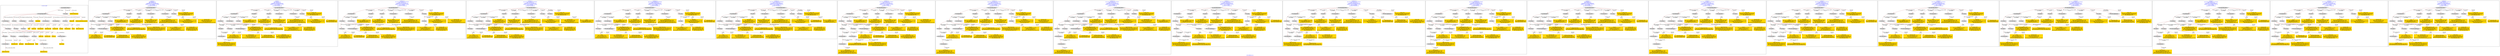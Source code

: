 digraph n0 {
fontcolor="blue"
remincross="true"
label="s28-wildlife-art.csv"
subgraph cluster_0 {
label="1-correct model"
n2[style="filled",color="white",fillcolor="lightgray",label="E12_Production1"];
n3[style="filled",color="white",fillcolor="lightgray",label="E21_Person1"];
n4[style="filled",color="white",fillcolor="lightgray",label="E55_Type2"];
n5[style="filled",color="white",fillcolor="lightgray",label="E53_Place1"];
n6[style="filled",color="white",fillcolor="lightgray",label="E69_Death1"];
n7[style="filled",color="white",fillcolor="lightgray",label="E74_Group1"];
n8[style="filled",color="white",fillcolor="lightgray",label="E82_Actor_Appellation1"];
n9[style="filled",color="white",fillcolor="lightgray",label="E67_Birth1"];
n10[shape="plaintext",style="filled",fillcolor="gold",label="Maker_URI"];
n11[style="filled",color="white",fillcolor="lightgray",label="E22_Man-Made_Object1"];
n12[style="filled",color="white",fillcolor="lightgray",label="E35_Title1"];
n13[style="filled",color="white",fillcolor="lightgray",label="E8_Acquisition1"];
n14[style="filled",color="white",fillcolor="lightgray",label="E55_Type1"];
n15[shape="plaintext",style="filled",fillcolor="gold",label="Description"];
n16[style="filled",color="white",fillcolor="lightgray",label="E54_Dimension1"];
n17[style="filled",color="white",fillcolor="lightgray",label="E40_Legal_Body1"];
n18[style="filled",color="white",fillcolor="lightgray",label="E53_Place2"];
n19[shape="plaintext",style="filled",fillcolor="gold",label="Object_URI"];
n20[style="filled",color="white",fillcolor="lightgray",label="E33_Linguistic_Object2"];
n21[style="filled",color="white",fillcolor="lightgray",label="E55_Type3"];
n22[shape="plaintext",style="filled",fillcolor="gold",label="Collector Information"];
n23[shape="plaintext",style="filled",fillcolor="gold",label="Title"];
n24[shape="plaintext",style="filled",fillcolor="gold",label="Owner"];
n25[style="filled",color="white",fillcolor="lightgray",label="E48_Place_Name1"];
n26[shape="plaintext",style="filled",fillcolor="gold",label="Place Made"];
n27[style="filled",color="white",fillcolor="lightgray",label="E52_Time-Span1"];
n28[shape="plaintext",style="filled",fillcolor="gold",label="Maker Birth Date"];
n29[style="filled",color="white",fillcolor="lightgray",label="E52_Time-Span2"];
n30[shape="plaintext",style="filled",fillcolor="gold",label="Maker Death Date"];
n31[shape="plaintext",style="filled",fillcolor="gold",label="Home Location URI"];
n32[shape="plaintext",style="filled",fillcolor="gold",label="Measurements"];
n33[shape="plaintext",style="filled",fillcolor="gold",label="Category_URI"];
n34[shape="plaintext",style="filled",fillcolor="gold",label="Category"];
n35[shape="plaintext",style="filled",fillcolor="gold",label="Materials_URI"];
n36[shape="plaintext",style="filled",fillcolor="gold",label="Materials"];
n37[shape="plaintext",style="filled",fillcolor="gold",label="Collector_Information_typeURI"];
n38[shape="plaintext",style="filled",fillcolor="gold",label="Nationality_URI"];
n39[shape="plaintext",style="filled",fillcolor="gold",label="Nationality"];
n40[shape="plaintext",style="filled",fillcolor="gold",label="Maker_Appellation_URI"];
n41[shape="plaintext",style="filled",fillcolor="gold",label="Maker"];
n42[shape="plaintext",style="filled",fillcolor="gold",label="Credit Line"];
n43[shape="plaintext",style="filled",fillcolor="gold",label="How Acquired?"];
n44[shape="plaintext",style="filled",fillcolor="gold",label="Acquisition_URI"];
}
subgraph cluster_1 {
label="candidate 0\nlink coherence:1.0\nnode coherence:1.0\nconfidence:0.4777151426501328\nmapping score:0.5446550475500443\ncost:26.99988\n-precision:0.52-recall:0.33"
n46[style="filled",color="white",fillcolor="lightgray",label="E12_Production1"];
n47[style="filled",color="white",fillcolor="lightgray",label="E21_Person1"];
n48[style="filled",color="white",fillcolor="lightgray",label="E52_Time-Span2"];
n49[style="filled",color="white",fillcolor="lightgray",label="E55_Type1"];
n50[style="filled",color="white",fillcolor="lightgray",label="E74_Group1"];
n51[style="filled",color="white",fillcolor="lightgray",label="E82_Actor_Appellation1"];
n52[style="filled",color="white",fillcolor="lightgray",label="E22_Man-Made_Object1"];
n53[style="filled",color="white",fillcolor="lightgray",label="E30_Right1"];
n54[style="filled",color="white",fillcolor="lightgray",label="E35_Title1"];
n55[style="filled",color="white",fillcolor="lightgray",label="E40_Legal_Body1"];
n56[style="filled",color="white",fillcolor="lightgray",label="E54_Dimension1"];
n57[style="filled",color="white",fillcolor="lightgray",label="E55_Type2"];
n58[shape="plaintext",style="filled",fillcolor="gold",label="Materials\n[E55_Type,label,0.5]\n[E29_Design_or_Procedure,P3_has_note,0.498]\n[E55_Type,classLink,0.001]\n[E35_Title,label,0.001]"];
n59[shape="plaintext",style="filled",fillcolor="gold",label="Title\n[E35_Title,label,0.417]\n[E74_Group,label,0.294]\n[E74_Group,classLink,0.172]\n[E82_Actor_Appellation,label,0.117]"];
n60[shape="plaintext",style="filled",fillcolor="gold",label="Measurements\n[E54_Dimension,P3_has_note,0.788]\n[E82_Actor_Appellation,label,0.161]\n[E52_Time-Span,P82b_end_of_the_end,0.031]\n[E52_Time-Span,P82_at_some_time_within,0.021]"];
n61[shape="plaintext",style="filled",fillcolor="gold",label="Maker\n[E82_Actor_Appellation,label,0.925]\n[E35_Title,label,0.052]\n[E30_Right,P3_has_note,0.023]"];
n62[shape="plaintext",style="filled",fillcolor="gold",label="Collector Information\n[E35_Title,label,0.498]\n[E30_Right,P3_has_note,0.288]\n[E82_Actor_Appellation,label,0.214]"];
n63[shape="plaintext",style="filled",fillcolor="gold",label="Maker_URI\n[E21_Person,classLink,0.499]\n[E82_Actor_Appellation,classLink,0.356]\n[E82_Actor_Appellation,label,0.086]\n[E35_Title,label,0.058]"];
n64[shape="plaintext",style="filled",fillcolor="gold",label="Owner\n[E30_Right,P3_has_note,0.496]\n[E40_Legal_Body,label,0.28]\n[E35_Title,label,0.174]\n[E82_Actor_Appellation,label,0.05]"];
n65[shape="plaintext",style="filled",fillcolor="gold",label="Object_URI\n[E22_Man-Made_Object,classLink,0.843]\n[E82_Actor_Appellation,label,0.097]\n[E35_Title,label,0.061]"];
n66[shape="plaintext",style="filled",fillcolor="gold",label="Maker Death Date\n[E52_Time-Span,P82b_end_of_the_end,0.588]\n[E52_Time-Span,P82_at_some_time_within,0.412]"];
n67[shape="plaintext",style="filled",fillcolor="gold",label="Nationality_URI\n[E74_Group,classLink,0.816]\n[E55_Type,classLink,0.184]"];
n68[shape="plaintext",style="filled",fillcolor="gold",label="Description\n[E35_Title,label,0.961]\n[E82_Actor_Appellation,label,0.017]\n[E30_Right,P3_has_note,0.012]\n[E55_Type,label,0.009]"];
n69[shape="plaintext",style="filled",fillcolor="gold",label="Materials_URI\n[E55_Type,classLink,0.714]\n[E74_Group,classLink,0.282]\n[E55_Type,label,0.002]\n[E29_Design_or_Procedure,P3_has_note,0.002]"];
n70[shape="plaintext",style="filled",fillcolor="gold",label="Category\n[E30_Right,P3_has_note,0.662]\n[E55_Type,label,0.237]\n[E55_Type,classLink,0.075]\n[E29_Design_or_Procedure,P3_has_note,0.027]"];
n71[shape="plaintext",style="filled",fillcolor="gold",label="Category_URI\n[E55_Type,classLink,0.781]\n[E74_Group,classLink,0.199]\n[E30_Right,P3_has_note,0.015]\n[E55_Type,label,0.005]"];
n72[shape="plaintext",style="filled",fillcolor="gold",label="Maker_Appellation_URI\n[E82_Actor_Appellation,classLink,0.877]\n[E21_Person,classLink,0.098]\n[E82_Actor_Appellation,label,0.015]\n[E35_Title,label,0.01]"];
n73[shape="plaintext",style="filled",fillcolor="gold",label="Maker Birth Date\n[E52_Time-Span,P82_at_some_time_within,0.511]\n[E52_Time-Span,P82b_end_of_the_end,0.313]\n[E52_Time-Span,P82a_begin_of_the_begin,0.15]\n[E52_Time-Span,label,0.025]"];
}
subgraph cluster_2 {
label="candidate 1\nlink coherence:1.0\nnode coherence:1.0\nconfidence:0.4337839702674333\nmapping score:0.5195946567558111\ncost:28.99985\n-precision:0.52-recall:0.36"
n75[style="filled",color="white",fillcolor="lightgray",label="E12_Production1"];
n76[style="filled",color="white",fillcolor="lightgray",label="E21_Person1"];
n77[style="filled",color="white",fillcolor="lightgray",label="E52_Time-Span2"];
n78[style="filled",color="white",fillcolor="lightgray",label="E55_Type1"];
n79[style="filled",color="white",fillcolor="lightgray",label="E67_Birth1"];
n80[style="filled",color="white",fillcolor="lightgray",label="E74_Group1"];
n81[style="filled",color="white",fillcolor="lightgray",label="E82_Actor_Appellation1"];
n82[style="filled",color="white",fillcolor="lightgray",label="E22_Man-Made_Object1"];
n83[style="filled",color="white",fillcolor="lightgray",label="E30_Right1"];
n84[style="filled",color="white",fillcolor="lightgray",label="E35_Title1"];
n85[style="filled",color="white",fillcolor="lightgray",label="E40_Legal_Body1"];
n86[style="filled",color="white",fillcolor="lightgray",label="E54_Dimension1"];
n87[style="filled",color="white",fillcolor="lightgray",label="E55_Type2"];
n88[style="filled",color="white",fillcolor="lightgray",label="E52_Time-Span1"];
n89[shape="plaintext",style="filled",fillcolor="gold",label="Materials\n[E55_Type,label,0.5]\n[E29_Design_or_Procedure,P3_has_note,0.498]\n[E55_Type,classLink,0.001]\n[E35_Title,label,0.001]"];
n90[shape="plaintext",style="filled",fillcolor="gold",label="Title\n[E35_Title,label,0.417]\n[E74_Group,label,0.294]\n[E74_Group,classLink,0.172]\n[E82_Actor_Appellation,label,0.117]"];
n91[shape="plaintext",style="filled",fillcolor="gold",label="Measurements\n[E54_Dimension,P3_has_note,0.788]\n[E82_Actor_Appellation,label,0.161]\n[E52_Time-Span,P82b_end_of_the_end,0.031]\n[E52_Time-Span,P82_at_some_time_within,0.021]"];
n92[shape="plaintext",style="filled",fillcolor="gold",label="Maker\n[E82_Actor_Appellation,label,0.925]\n[E35_Title,label,0.052]\n[E30_Right,P3_has_note,0.023]"];
n93[shape="plaintext",style="filled",fillcolor="gold",label="Collector Information\n[E35_Title,label,0.498]\n[E30_Right,P3_has_note,0.288]\n[E82_Actor_Appellation,label,0.214]"];
n94[shape="plaintext",style="filled",fillcolor="gold",label="Maker Birth Date\n[E52_Time-Span,P82_at_some_time_within,0.511]\n[E52_Time-Span,P82b_end_of_the_end,0.313]\n[E52_Time-Span,P82a_begin_of_the_begin,0.15]\n[E52_Time-Span,label,0.025]"];
n95[shape="plaintext",style="filled",fillcolor="gold",label="Maker_URI\n[E21_Person,classLink,0.499]\n[E82_Actor_Appellation,classLink,0.356]\n[E82_Actor_Appellation,label,0.086]\n[E35_Title,label,0.058]"];
n96[shape="plaintext",style="filled",fillcolor="gold",label="Owner\n[E30_Right,P3_has_note,0.496]\n[E40_Legal_Body,label,0.28]\n[E35_Title,label,0.174]\n[E82_Actor_Appellation,label,0.05]"];
n97[shape="plaintext",style="filled",fillcolor="gold",label="Object_URI\n[E22_Man-Made_Object,classLink,0.843]\n[E82_Actor_Appellation,label,0.097]\n[E35_Title,label,0.061]"];
n98[shape="plaintext",style="filled",fillcolor="gold",label="Maker Death Date\n[E52_Time-Span,P82b_end_of_the_end,0.588]\n[E52_Time-Span,P82_at_some_time_within,0.412]"];
n99[shape="plaintext",style="filled",fillcolor="gold",label="Materials_URI\n[E55_Type,classLink,0.714]\n[E74_Group,classLink,0.282]\n[E55_Type,label,0.002]\n[E29_Design_or_Procedure,P3_has_note,0.002]"];
n100[shape="plaintext",style="filled",fillcolor="gold",label="Description\n[E35_Title,label,0.961]\n[E82_Actor_Appellation,label,0.017]\n[E30_Right,P3_has_note,0.012]\n[E55_Type,label,0.009]"];
n101[shape="plaintext",style="filled",fillcolor="gold",label="Nationality_URI\n[E74_Group,classLink,0.816]\n[E55_Type,classLink,0.184]"];
n102[shape="plaintext",style="filled",fillcolor="gold",label="Category\n[E30_Right,P3_has_note,0.662]\n[E55_Type,label,0.237]\n[E55_Type,classLink,0.075]\n[E29_Design_or_Procedure,P3_has_note,0.027]"];
n103[shape="plaintext",style="filled",fillcolor="gold",label="Category_URI\n[E55_Type,classLink,0.781]\n[E74_Group,classLink,0.199]\n[E30_Right,P3_has_note,0.015]\n[E55_Type,label,0.005]"];
n104[shape="plaintext",style="filled",fillcolor="gold",label="Maker_Appellation_URI\n[E82_Actor_Appellation,classLink,0.877]\n[E21_Person,classLink,0.098]\n[E82_Actor_Appellation,label,0.015]\n[E35_Title,label,0.01]"];
}
subgraph cluster_3 {
label="candidate 10\nlink coherence:0.9629629629629629\nnode coherence:1.0\nconfidence:0.4777151426501328\nmapping score:0.5446550475500443\ncost:125.99989\n-precision:0.52-recall:0.33"
n106[style="filled",color="white",fillcolor="lightgray",label="E12_Production1"];
n107[style="filled",color="white",fillcolor="lightgray",label="E21_Person1"];
n108[style="filled",color="white",fillcolor="lightgray",label="E52_Time-Span2"];
n109[style="filled",color="white",fillcolor="lightgray",label="E74_Group1"];
n110[style="filled",color="white",fillcolor="lightgray",label="E82_Actor_Appellation1"];
n111[style="filled",color="white",fillcolor="lightgray",label="E22_Man-Made_Object1"];
n112[style="filled",color="white",fillcolor="lightgray",label="E30_Right1"];
n113[style="filled",color="white",fillcolor="lightgray",label="E35_Title1"];
n114[style="filled",color="white",fillcolor="lightgray",label="E40_Legal_Body1"];
n115[style="filled",color="white",fillcolor="lightgray",label="E54_Dimension1"];
n116[style="filled",color="white",fillcolor="lightgray",label="E55_Type2"];
n117[style="filled",color="white",fillcolor="lightgray",label="E55_Type1"];
n118[shape="plaintext",style="filled",fillcolor="gold",label="Materials\n[E55_Type,label,0.5]\n[E29_Design_or_Procedure,P3_has_note,0.498]\n[E55_Type,classLink,0.001]\n[E35_Title,label,0.001]"];
n119[shape="plaintext",style="filled",fillcolor="gold",label="Title\n[E35_Title,label,0.417]\n[E74_Group,label,0.294]\n[E74_Group,classLink,0.172]\n[E82_Actor_Appellation,label,0.117]"];
n120[shape="plaintext",style="filled",fillcolor="gold",label="Measurements\n[E54_Dimension,P3_has_note,0.788]\n[E82_Actor_Appellation,label,0.161]\n[E52_Time-Span,P82b_end_of_the_end,0.031]\n[E52_Time-Span,P82_at_some_time_within,0.021]"];
n121[shape="plaintext",style="filled",fillcolor="gold",label="Maker\n[E82_Actor_Appellation,label,0.925]\n[E35_Title,label,0.052]\n[E30_Right,P3_has_note,0.023]"];
n122[shape="plaintext",style="filled",fillcolor="gold",label="Collector Information\n[E35_Title,label,0.498]\n[E30_Right,P3_has_note,0.288]\n[E82_Actor_Appellation,label,0.214]"];
n123[shape="plaintext",style="filled",fillcolor="gold",label="Maker_URI\n[E21_Person,classLink,0.499]\n[E82_Actor_Appellation,classLink,0.356]\n[E82_Actor_Appellation,label,0.086]\n[E35_Title,label,0.058]"];
n124[shape="plaintext",style="filled",fillcolor="gold",label="Owner\n[E30_Right,P3_has_note,0.496]\n[E40_Legal_Body,label,0.28]\n[E35_Title,label,0.174]\n[E82_Actor_Appellation,label,0.05]"];
n125[shape="plaintext",style="filled",fillcolor="gold",label="Object_URI\n[E22_Man-Made_Object,classLink,0.843]\n[E82_Actor_Appellation,label,0.097]\n[E35_Title,label,0.061]"];
n126[shape="plaintext",style="filled",fillcolor="gold",label="Maker Death Date\n[E52_Time-Span,P82b_end_of_the_end,0.588]\n[E52_Time-Span,P82_at_some_time_within,0.412]"];
n127[shape="plaintext",style="filled",fillcolor="gold",label="Nationality_URI\n[E74_Group,classLink,0.816]\n[E55_Type,classLink,0.184]"];
n128[shape="plaintext",style="filled",fillcolor="gold",label="Description\n[E35_Title,label,0.961]\n[E82_Actor_Appellation,label,0.017]\n[E30_Right,P3_has_note,0.012]\n[E55_Type,label,0.009]"];
n129[shape="plaintext",style="filled",fillcolor="gold",label="Materials_URI\n[E55_Type,classLink,0.714]\n[E74_Group,classLink,0.282]\n[E55_Type,label,0.002]\n[E29_Design_or_Procedure,P3_has_note,0.002]"];
n130[shape="plaintext",style="filled",fillcolor="gold",label="Category\n[E30_Right,P3_has_note,0.662]\n[E55_Type,label,0.237]\n[E55_Type,classLink,0.075]\n[E29_Design_or_Procedure,P3_has_note,0.027]"];
n131[shape="plaintext",style="filled",fillcolor="gold",label="Category_URI\n[E55_Type,classLink,0.781]\n[E74_Group,classLink,0.199]\n[E30_Right,P3_has_note,0.015]\n[E55_Type,label,0.005]"];
n132[shape="plaintext",style="filled",fillcolor="gold",label="Maker_Appellation_URI\n[E82_Actor_Appellation,classLink,0.877]\n[E21_Person,classLink,0.098]\n[E82_Actor_Appellation,label,0.015]\n[E35_Title,label,0.01]"];
n133[shape="plaintext",style="filled",fillcolor="gold",label="Maker Birth Date\n[E52_Time-Span,P82_at_some_time_within,0.511]\n[E52_Time-Span,P82b_end_of_the_end,0.313]\n[E52_Time-Span,P82a_begin_of_the_begin,0.15]\n[E52_Time-Span,label,0.025]"];
}
subgraph cluster_4 {
label="candidate 11\nlink coherence:0.9629629629629629\nnode coherence:1.0\nconfidence:0.4777151426501328\nmapping score:0.5446550475500443\ncost:126.009882\n-precision:0.52-recall:0.33"
n135[style="filled",color="white",fillcolor="lightgray",label="E12_Production1"];
n136[style="filled",color="white",fillcolor="lightgray",label="E21_Person1"];
n137[style="filled",color="white",fillcolor="lightgray",label="E52_Time-Span2"];
n138[style="filled",color="white",fillcolor="lightgray",label="E55_Type1"];
n139[style="filled",color="white",fillcolor="lightgray",label="E74_Group1"];
n140[style="filled",color="white",fillcolor="lightgray",label="E82_Actor_Appellation1"];
n141[style="filled",color="white",fillcolor="lightgray",label="E22_Man-Made_Object1"];
n142[style="filled",color="white",fillcolor="lightgray",label="E35_Title1"];
n143[style="filled",color="white",fillcolor="lightgray",label="E40_Legal_Body1"];
n144[style="filled",color="white",fillcolor="lightgray",label="E54_Dimension1"];
n145[style="filled",color="white",fillcolor="lightgray",label="E55_Type2"];
n146[style="filled",color="white",fillcolor="lightgray",label="E30_Right1"];
n147[shape="plaintext",style="filled",fillcolor="gold",label="Materials\n[E55_Type,label,0.5]\n[E29_Design_or_Procedure,P3_has_note,0.498]\n[E55_Type,classLink,0.001]\n[E35_Title,label,0.001]"];
n148[shape="plaintext",style="filled",fillcolor="gold",label="Title\n[E35_Title,label,0.417]\n[E74_Group,label,0.294]\n[E74_Group,classLink,0.172]\n[E82_Actor_Appellation,label,0.117]"];
n149[shape="plaintext",style="filled",fillcolor="gold",label="Measurements\n[E54_Dimension,P3_has_note,0.788]\n[E82_Actor_Appellation,label,0.161]\n[E52_Time-Span,P82b_end_of_the_end,0.031]\n[E52_Time-Span,P82_at_some_time_within,0.021]"];
n150[shape="plaintext",style="filled",fillcolor="gold",label="Maker\n[E82_Actor_Appellation,label,0.925]\n[E35_Title,label,0.052]\n[E30_Right,P3_has_note,0.023]"];
n151[shape="plaintext",style="filled",fillcolor="gold",label="Collector Information\n[E35_Title,label,0.498]\n[E30_Right,P3_has_note,0.288]\n[E82_Actor_Appellation,label,0.214]"];
n152[shape="plaintext",style="filled",fillcolor="gold",label="Maker_URI\n[E21_Person,classLink,0.499]\n[E82_Actor_Appellation,classLink,0.356]\n[E82_Actor_Appellation,label,0.086]\n[E35_Title,label,0.058]"];
n153[shape="plaintext",style="filled",fillcolor="gold",label="Owner\n[E30_Right,P3_has_note,0.496]\n[E40_Legal_Body,label,0.28]\n[E35_Title,label,0.174]\n[E82_Actor_Appellation,label,0.05]"];
n154[shape="plaintext",style="filled",fillcolor="gold",label="Object_URI\n[E22_Man-Made_Object,classLink,0.843]\n[E82_Actor_Appellation,label,0.097]\n[E35_Title,label,0.061]"];
n155[shape="plaintext",style="filled",fillcolor="gold",label="Maker Death Date\n[E52_Time-Span,P82b_end_of_the_end,0.588]\n[E52_Time-Span,P82_at_some_time_within,0.412]"];
n156[shape="plaintext",style="filled",fillcolor="gold",label="Nationality_URI\n[E74_Group,classLink,0.816]\n[E55_Type,classLink,0.184]"];
n157[shape="plaintext",style="filled",fillcolor="gold",label="Description\n[E35_Title,label,0.961]\n[E82_Actor_Appellation,label,0.017]\n[E30_Right,P3_has_note,0.012]\n[E55_Type,label,0.009]"];
n158[shape="plaintext",style="filled",fillcolor="gold",label="Materials_URI\n[E55_Type,classLink,0.714]\n[E74_Group,classLink,0.282]\n[E55_Type,label,0.002]\n[E29_Design_or_Procedure,P3_has_note,0.002]"];
n159[shape="plaintext",style="filled",fillcolor="gold",label="Category\n[E30_Right,P3_has_note,0.662]\n[E55_Type,label,0.237]\n[E55_Type,classLink,0.075]\n[E29_Design_or_Procedure,P3_has_note,0.027]"];
n160[shape="plaintext",style="filled",fillcolor="gold",label="Category_URI\n[E55_Type,classLink,0.781]\n[E74_Group,classLink,0.199]\n[E30_Right,P3_has_note,0.015]\n[E55_Type,label,0.005]"];
n161[shape="plaintext",style="filled",fillcolor="gold",label="Maker_Appellation_URI\n[E82_Actor_Appellation,classLink,0.877]\n[E21_Person,classLink,0.098]\n[E82_Actor_Appellation,label,0.015]\n[E35_Title,label,0.01]"];
n162[shape="plaintext",style="filled",fillcolor="gold",label="Maker Birth Date\n[E52_Time-Span,P82_at_some_time_within,0.511]\n[E52_Time-Span,P82b_end_of_the_end,0.313]\n[E52_Time-Span,P82a_begin_of_the_begin,0.15]\n[E52_Time-Span,label,0.025]"];
}
subgraph cluster_5 {
label="candidate 12\nlink coherence:0.9629629629629629\nnode coherence:1.0\nconfidence:0.41120611894953607\nmapping score:0.5224853729831787\ncost:125.99989\n-precision:0.44-recall:0.29"
n164[style="filled",color="white",fillcolor="lightgray",label="E12_Production1"];
n165[style="filled",color="white",fillcolor="lightgray",label="E21_Person1"];
n166[style="filled",color="white",fillcolor="lightgray",label="E52_Time-Span2"];
n167[style="filled",color="white",fillcolor="lightgray",label="E74_Group1"];
n168[style="filled",color="white",fillcolor="lightgray",label="E82_Actor_Appellation1"];
n169[style="filled",color="white",fillcolor="lightgray",label="E22_Man-Made_Object1"];
n170[style="filled",color="white",fillcolor="lightgray",label="E30_Right1"];
n171[style="filled",color="white",fillcolor="lightgray",label="E35_Title1"];
n172[style="filled",color="white",fillcolor="lightgray",label="E40_Legal_Body1"];
n173[style="filled",color="white",fillcolor="lightgray",label="E54_Dimension1"];
n174[style="filled",color="white",fillcolor="lightgray",label="E55_Type2"];
n175[style="filled",color="white",fillcolor="lightgray",label="E55_Type1"];
n176[shape="plaintext",style="filled",fillcolor="gold",label="Materials\n[E55_Type,label,0.5]\n[E29_Design_or_Procedure,P3_has_note,0.498]\n[E55_Type,classLink,0.001]\n[E35_Title,label,0.001]"];
n177[shape="plaintext",style="filled",fillcolor="gold",label="Title\n[E35_Title,label,0.417]\n[E74_Group,label,0.294]\n[E74_Group,classLink,0.172]\n[E82_Actor_Appellation,label,0.117]"];
n178[shape="plaintext",style="filled",fillcolor="gold",label="Measurements\n[E54_Dimension,P3_has_note,0.788]\n[E82_Actor_Appellation,label,0.161]\n[E52_Time-Span,P82b_end_of_the_end,0.031]\n[E52_Time-Span,P82_at_some_time_within,0.021]"];
n179[shape="plaintext",style="filled",fillcolor="gold",label="Maker\n[E82_Actor_Appellation,label,0.925]\n[E35_Title,label,0.052]\n[E30_Right,P3_has_note,0.023]"];
n180[shape="plaintext",style="filled",fillcolor="gold",label="Collector Information\n[E35_Title,label,0.498]\n[E30_Right,P3_has_note,0.288]\n[E82_Actor_Appellation,label,0.214]"];
n181[shape="plaintext",style="filled",fillcolor="gold",label="Maker_URI\n[E21_Person,classLink,0.499]\n[E82_Actor_Appellation,classLink,0.356]\n[E82_Actor_Appellation,label,0.086]\n[E35_Title,label,0.058]"];
n182[shape="plaintext",style="filled",fillcolor="gold",label="Owner\n[E30_Right,P3_has_note,0.496]\n[E40_Legal_Body,label,0.28]\n[E35_Title,label,0.174]\n[E82_Actor_Appellation,label,0.05]"];
n183[shape="plaintext",style="filled",fillcolor="gold",label="Object_URI\n[E22_Man-Made_Object,classLink,0.843]\n[E82_Actor_Appellation,label,0.097]\n[E35_Title,label,0.061]"];
n184[shape="plaintext",style="filled",fillcolor="gold",label="Maker Death Date\n[E52_Time-Span,P82b_end_of_the_end,0.588]\n[E52_Time-Span,P82_at_some_time_within,0.412]"];
n185[shape="plaintext",style="filled",fillcolor="gold",label="Materials_URI\n[E55_Type,classLink,0.714]\n[E74_Group,classLink,0.282]\n[E55_Type,label,0.002]\n[E29_Design_or_Procedure,P3_has_note,0.002]"];
n186[shape="plaintext",style="filled",fillcolor="gold",label="Description\n[E35_Title,label,0.961]\n[E82_Actor_Appellation,label,0.017]\n[E30_Right,P3_has_note,0.012]\n[E55_Type,label,0.009]"];
n187[shape="plaintext",style="filled",fillcolor="gold",label="Nationality_URI\n[E74_Group,classLink,0.816]\n[E55_Type,classLink,0.184]"];
n188[shape="plaintext",style="filled",fillcolor="gold",label="Category\n[E30_Right,P3_has_note,0.662]\n[E55_Type,label,0.237]\n[E55_Type,classLink,0.075]\n[E29_Design_or_Procedure,P3_has_note,0.027]"];
n189[shape="plaintext",style="filled",fillcolor="gold",label="Category_URI\n[E55_Type,classLink,0.781]\n[E74_Group,classLink,0.199]\n[E30_Right,P3_has_note,0.015]\n[E55_Type,label,0.005]"];
n190[shape="plaintext",style="filled",fillcolor="gold",label="Maker_Appellation_URI\n[E82_Actor_Appellation,classLink,0.877]\n[E21_Person,classLink,0.098]\n[E82_Actor_Appellation,label,0.015]\n[E35_Title,label,0.01]"];
n191[shape="plaintext",style="filled",fillcolor="gold",label="Maker Birth Date\n[E52_Time-Span,P82_at_some_time_within,0.511]\n[E52_Time-Span,P82b_end_of_the_end,0.313]\n[E52_Time-Span,P82a_begin_of_the_begin,0.15]\n[E52_Time-Span,label,0.025]"];
}
subgraph cluster_6 {
label="candidate 13\nlink coherence:0.9629629629629629\nnode coherence:1.0\nconfidence:0.41120611894953607\nmapping score:0.5224853729831787\ncost:126.009882\n-precision:0.44-recall:0.29"
n193[style="filled",color="white",fillcolor="lightgray",label="E12_Production1"];
n194[style="filled",color="white",fillcolor="lightgray",label="E21_Person1"];
n195[style="filled",color="white",fillcolor="lightgray",label="E52_Time-Span2"];
n196[style="filled",color="white",fillcolor="lightgray",label="E55_Type1"];
n197[style="filled",color="white",fillcolor="lightgray",label="E74_Group1"];
n198[style="filled",color="white",fillcolor="lightgray",label="E82_Actor_Appellation1"];
n199[style="filled",color="white",fillcolor="lightgray",label="E22_Man-Made_Object1"];
n200[style="filled",color="white",fillcolor="lightgray",label="E35_Title1"];
n201[style="filled",color="white",fillcolor="lightgray",label="E40_Legal_Body1"];
n202[style="filled",color="white",fillcolor="lightgray",label="E54_Dimension1"];
n203[style="filled",color="white",fillcolor="lightgray",label="E55_Type2"];
n204[style="filled",color="white",fillcolor="lightgray",label="E30_Right1"];
n205[shape="plaintext",style="filled",fillcolor="gold",label="Materials\n[E55_Type,label,0.5]\n[E29_Design_or_Procedure,P3_has_note,0.498]\n[E55_Type,classLink,0.001]\n[E35_Title,label,0.001]"];
n206[shape="plaintext",style="filled",fillcolor="gold",label="Title\n[E35_Title,label,0.417]\n[E74_Group,label,0.294]\n[E74_Group,classLink,0.172]\n[E82_Actor_Appellation,label,0.117]"];
n207[shape="plaintext",style="filled",fillcolor="gold",label="Measurements\n[E54_Dimension,P3_has_note,0.788]\n[E82_Actor_Appellation,label,0.161]\n[E52_Time-Span,P82b_end_of_the_end,0.031]\n[E52_Time-Span,P82_at_some_time_within,0.021]"];
n208[shape="plaintext",style="filled",fillcolor="gold",label="Maker\n[E82_Actor_Appellation,label,0.925]\n[E35_Title,label,0.052]\n[E30_Right,P3_has_note,0.023]"];
n209[shape="plaintext",style="filled",fillcolor="gold",label="Collector Information\n[E35_Title,label,0.498]\n[E30_Right,P3_has_note,0.288]\n[E82_Actor_Appellation,label,0.214]"];
n210[shape="plaintext",style="filled",fillcolor="gold",label="Maker_URI\n[E21_Person,classLink,0.499]\n[E82_Actor_Appellation,classLink,0.356]\n[E82_Actor_Appellation,label,0.086]\n[E35_Title,label,0.058]"];
n211[shape="plaintext",style="filled",fillcolor="gold",label="Owner\n[E30_Right,P3_has_note,0.496]\n[E40_Legal_Body,label,0.28]\n[E35_Title,label,0.174]\n[E82_Actor_Appellation,label,0.05]"];
n212[shape="plaintext",style="filled",fillcolor="gold",label="Object_URI\n[E22_Man-Made_Object,classLink,0.843]\n[E82_Actor_Appellation,label,0.097]\n[E35_Title,label,0.061]"];
n213[shape="plaintext",style="filled",fillcolor="gold",label="Maker Death Date\n[E52_Time-Span,P82b_end_of_the_end,0.588]\n[E52_Time-Span,P82_at_some_time_within,0.412]"];
n214[shape="plaintext",style="filled",fillcolor="gold",label="Materials_URI\n[E55_Type,classLink,0.714]\n[E74_Group,classLink,0.282]\n[E55_Type,label,0.002]\n[E29_Design_or_Procedure,P3_has_note,0.002]"];
n215[shape="plaintext",style="filled",fillcolor="gold",label="Description\n[E35_Title,label,0.961]\n[E82_Actor_Appellation,label,0.017]\n[E30_Right,P3_has_note,0.012]\n[E55_Type,label,0.009]"];
n216[shape="plaintext",style="filled",fillcolor="gold",label="Nationality_URI\n[E74_Group,classLink,0.816]\n[E55_Type,classLink,0.184]"];
n217[shape="plaintext",style="filled",fillcolor="gold",label="Category\n[E30_Right,P3_has_note,0.662]\n[E55_Type,label,0.237]\n[E55_Type,classLink,0.075]\n[E29_Design_or_Procedure,P3_has_note,0.027]"];
n218[shape="plaintext",style="filled",fillcolor="gold",label="Category_URI\n[E55_Type,classLink,0.781]\n[E74_Group,classLink,0.199]\n[E30_Right,P3_has_note,0.015]\n[E55_Type,label,0.005]"];
n219[shape="plaintext",style="filled",fillcolor="gold",label="Maker_Appellation_URI\n[E82_Actor_Appellation,classLink,0.877]\n[E21_Person,classLink,0.098]\n[E82_Actor_Appellation,label,0.015]\n[E35_Title,label,0.01]"];
n220[shape="plaintext",style="filled",fillcolor="gold",label="Maker Birth Date\n[E52_Time-Span,P82_at_some_time_within,0.511]\n[E52_Time-Span,P82b_end_of_the_end,0.313]\n[E52_Time-Span,P82a_begin_of_the_begin,0.15]\n[E52_Time-Span,label,0.025]"];
}
subgraph cluster_7 {
label="candidate 14\nlink coherence:0.9310344827586207\nnode coherence:1.0\nconfidence:0.4777151426501328\nmapping score:0.5446550475500443\ncost:127.99987\n-precision:0.52-recall:0.36"
n222[style="filled",color="white",fillcolor="lightgray",label="E12_Production1"];
n223[style="filled",color="white",fillcolor="lightgray",label="E21_Person1"];
n224[style="filled",color="white",fillcolor="lightgray",label="E55_Type1"];
n225[style="filled",color="white",fillcolor="lightgray",label="E67_Birth1"];
n226[style="filled",color="white",fillcolor="lightgray",label="E74_Group1"];
n227[style="filled",color="white",fillcolor="lightgray",label="E82_Actor_Appellation1"];
n228[style="filled",color="white",fillcolor="lightgray",label="E22_Man-Made_Object1"];
n229[style="filled",color="white",fillcolor="lightgray",label="E30_Right1"];
n230[style="filled",color="white",fillcolor="lightgray",label="E35_Title1"];
n231[style="filled",color="white",fillcolor="lightgray",label="E40_Legal_Body1"];
n232[style="filled",color="white",fillcolor="lightgray",label="E55_Type2"];
n233[style="filled",color="white",fillcolor="lightgray",label="E52_Time-Span1"];
n234[style="filled",color="white",fillcolor="lightgray",label="E52_Time-Span2"];
n235[style="filled",color="white",fillcolor="lightgray",label="E54_Dimension1"];
n236[shape="plaintext",style="filled",fillcolor="gold",label="Materials\n[E55_Type,label,0.5]\n[E29_Design_or_Procedure,P3_has_note,0.498]\n[E55_Type,classLink,0.001]\n[E35_Title,label,0.001]"];
n237[shape="plaintext",style="filled",fillcolor="gold",label="Title\n[E35_Title,label,0.417]\n[E74_Group,label,0.294]\n[E74_Group,classLink,0.172]\n[E82_Actor_Appellation,label,0.117]"];
n238[shape="plaintext",style="filled",fillcolor="gold",label="Measurements\n[E54_Dimension,P3_has_note,0.788]\n[E82_Actor_Appellation,label,0.161]\n[E52_Time-Span,P82b_end_of_the_end,0.031]\n[E52_Time-Span,P82_at_some_time_within,0.021]"];
n239[shape="plaintext",style="filled",fillcolor="gold",label="Maker\n[E82_Actor_Appellation,label,0.925]\n[E35_Title,label,0.052]\n[E30_Right,P3_has_note,0.023]"];
n240[shape="plaintext",style="filled",fillcolor="gold",label="Collector Information\n[E35_Title,label,0.498]\n[E30_Right,P3_has_note,0.288]\n[E82_Actor_Appellation,label,0.214]"];
n241[shape="plaintext",style="filled",fillcolor="gold",label="Maker_URI\n[E21_Person,classLink,0.499]\n[E82_Actor_Appellation,classLink,0.356]\n[E82_Actor_Appellation,label,0.086]\n[E35_Title,label,0.058]"];
n242[shape="plaintext",style="filled",fillcolor="gold",label="Owner\n[E30_Right,P3_has_note,0.496]\n[E40_Legal_Body,label,0.28]\n[E35_Title,label,0.174]\n[E82_Actor_Appellation,label,0.05]"];
n243[shape="plaintext",style="filled",fillcolor="gold",label="Object_URI\n[E22_Man-Made_Object,classLink,0.843]\n[E82_Actor_Appellation,label,0.097]\n[E35_Title,label,0.061]"];
n244[shape="plaintext",style="filled",fillcolor="gold",label="Maker Death Date\n[E52_Time-Span,P82b_end_of_the_end,0.588]\n[E52_Time-Span,P82_at_some_time_within,0.412]"];
n245[shape="plaintext",style="filled",fillcolor="gold",label="Nationality_URI\n[E74_Group,classLink,0.816]\n[E55_Type,classLink,0.184]"];
n246[shape="plaintext",style="filled",fillcolor="gold",label="Description\n[E35_Title,label,0.961]\n[E82_Actor_Appellation,label,0.017]\n[E30_Right,P3_has_note,0.012]\n[E55_Type,label,0.009]"];
n247[shape="plaintext",style="filled",fillcolor="gold",label="Materials_URI\n[E55_Type,classLink,0.714]\n[E74_Group,classLink,0.282]\n[E55_Type,label,0.002]\n[E29_Design_or_Procedure,P3_has_note,0.002]"];
n248[shape="plaintext",style="filled",fillcolor="gold",label="Category\n[E30_Right,P3_has_note,0.662]\n[E55_Type,label,0.237]\n[E55_Type,classLink,0.075]\n[E29_Design_or_Procedure,P3_has_note,0.027]"];
n249[shape="plaintext",style="filled",fillcolor="gold",label="Category_URI\n[E55_Type,classLink,0.781]\n[E74_Group,classLink,0.199]\n[E30_Right,P3_has_note,0.015]\n[E55_Type,label,0.005]"];
n250[shape="plaintext",style="filled",fillcolor="gold",label="Maker_Appellation_URI\n[E82_Actor_Appellation,classLink,0.877]\n[E21_Person,classLink,0.098]\n[E82_Actor_Appellation,label,0.015]\n[E35_Title,label,0.01]"];
n251[shape="plaintext",style="filled",fillcolor="gold",label="Maker Birth Date\n[E52_Time-Span,P82_at_some_time_within,0.511]\n[E52_Time-Span,P82b_end_of_the_end,0.313]\n[E52_Time-Span,P82a_begin_of_the_begin,0.15]\n[E52_Time-Span,label,0.025]"];
}
subgraph cluster_8 {
label="candidate 15\nlink coherence:0.9310344827586207\nnode coherence:1.0\nconfidence:0.4777151426501328\nmapping score:0.5446550475500443\ncost:226.99987\n-precision:0.52-recall:0.36"
n253[style="filled",color="white",fillcolor="lightgray",label="E12_Production1"];
n254[style="filled",color="white",fillcolor="lightgray",label="E21_Person1"];
n255[style="filled",color="white",fillcolor="lightgray",label="E52_Time-Span2"];
n256[style="filled",color="white",fillcolor="lightgray",label="E67_Birth1"];
n257[style="filled",color="white",fillcolor="lightgray",label="E74_Group1"];
n258[style="filled",color="white",fillcolor="lightgray",label="E82_Actor_Appellation1"];
n259[style="filled",color="white",fillcolor="lightgray",label="E22_Man-Made_Object1"];
n260[style="filled",color="white",fillcolor="lightgray",label="E30_Right1"];
n261[style="filled",color="white",fillcolor="lightgray",label="E35_Title1"];
n262[style="filled",color="white",fillcolor="lightgray",label="E40_Legal_Body1"];
n263[style="filled",color="white",fillcolor="lightgray",label="E55_Type2"];
n264[style="filled",color="white",fillcolor="lightgray",label="E52_Time-Span1"];
n265[style="filled",color="white",fillcolor="lightgray",label="E54_Dimension1"];
n266[style="filled",color="white",fillcolor="lightgray",label="E55_Type1"];
n267[shape="plaintext",style="filled",fillcolor="gold",label="Materials\n[E55_Type,label,0.5]\n[E29_Design_or_Procedure,P3_has_note,0.498]\n[E55_Type,classLink,0.001]\n[E35_Title,label,0.001]"];
n268[shape="plaintext",style="filled",fillcolor="gold",label="Title\n[E35_Title,label,0.417]\n[E74_Group,label,0.294]\n[E74_Group,classLink,0.172]\n[E82_Actor_Appellation,label,0.117]"];
n269[shape="plaintext",style="filled",fillcolor="gold",label="Measurements\n[E54_Dimension,P3_has_note,0.788]\n[E82_Actor_Appellation,label,0.161]\n[E52_Time-Span,P82b_end_of_the_end,0.031]\n[E52_Time-Span,P82_at_some_time_within,0.021]"];
n270[shape="plaintext",style="filled",fillcolor="gold",label="Maker\n[E82_Actor_Appellation,label,0.925]\n[E35_Title,label,0.052]\n[E30_Right,P3_has_note,0.023]"];
n271[shape="plaintext",style="filled",fillcolor="gold",label="Collector Information\n[E35_Title,label,0.498]\n[E30_Right,P3_has_note,0.288]\n[E82_Actor_Appellation,label,0.214]"];
n272[shape="plaintext",style="filled",fillcolor="gold",label="Maker_URI\n[E21_Person,classLink,0.499]\n[E82_Actor_Appellation,classLink,0.356]\n[E82_Actor_Appellation,label,0.086]\n[E35_Title,label,0.058]"];
n273[shape="plaintext",style="filled",fillcolor="gold",label="Owner\n[E30_Right,P3_has_note,0.496]\n[E40_Legal_Body,label,0.28]\n[E35_Title,label,0.174]\n[E82_Actor_Appellation,label,0.05]"];
n274[shape="plaintext",style="filled",fillcolor="gold",label="Object_URI\n[E22_Man-Made_Object,classLink,0.843]\n[E82_Actor_Appellation,label,0.097]\n[E35_Title,label,0.061]"];
n275[shape="plaintext",style="filled",fillcolor="gold",label="Maker Death Date\n[E52_Time-Span,P82b_end_of_the_end,0.588]\n[E52_Time-Span,P82_at_some_time_within,0.412]"];
n276[shape="plaintext",style="filled",fillcolor="gold",label="Nationality_URI\n[E74_Group,classLink,0.816]\n[E55_Type,classLink,0.184]"];
n277[shape="plaintext",style="filled",fillcolor="gold",label="Description\n[E35_Title,label,0.961]\n[E82_Actor_Appellation,label,0.017]\n[E30_Right,P3_has_note,0.012]\n[E55_Type,label,0.009]"];
n278[shape="plaintext",style="filled",fillcolor="gold",label="Materials_URI\n[E55_Type,classLink,0.714]\n[E74_Group,classLink,0.282]\n[E55_Type,label,0.002]\n[E29_Design_or_Procedure,P3_has_note,0.002]"];
n279[shape="plaintext",style="filled",fillcolor="gold",label="Category\n[E30_Right,P3_has_note,0.662]\n[E55_Type,label,0.237]\n[E55_Type,classLink,0.075]\n[E29_Design_or_Procedure,P3_has_note,0.027]"];
n280[shape="plaintext",style="filled",fillcolor="gold",label="Category_URI\n[E55_Type,classLink,0.781]\n[E74_Group,classLink,0.199]\n[E30_Right,P3_has_note,0.015]\n[E55_Type,label,0.005]"];
n281[shape="plaintext",style="filled",fillcolor="gold",label="Maker_Appellation_URI\n[E82_Actor_Appellation,classLink,0.877]\n[E21_Person,classLink,0.098]\n[E82_Actor_Appellation,label,0.015]\n[E35_Title,label,0.01]"];
n282[shape="plaintext",style="filled",fillcolor="gold",label="Maker Birth Date\n[E52_Time-Span,P82_at_some_time_within,0.511]\n[E52_Time-Span,P82b_end_of_the_end,0.313]\n[E52_Time-Span,P82a_begin_of_the_begin,0.15]\n[E52_Time-Span,label,0.025]"];
}
subgraph cluster_9 {
label="candidate 16\nlink coherence:0.9310344827586207\nnode coherence:1.0\nconfidence:0.4777151426501328\nmapping score:0.5446550475500443\ncost:227.009862\n-precision:0.52-recall:0.36"
n284[style="filled",color="white",fillcolor="lightgray",label="E12_Production1"];
n285[style="filled",color="white",fillcolor="lightgray",label="E21_Person1"];
n286[style="filled",color="white",fillcolor="lightgray",label="E52_Time-Span2"];
n287[style="filled",color="white",fillcolor="lightgray",label="E55_Type1"];
n288[style="filled",color="white",fillcolor="lightgray",label="E67_Birth1"];
n289[style="filled",color="white",fillcolor="lightgray",label="E74_Group1"];
n290[style="filled",color="white",fillcolor="lightgray",label="E82_Actor_Appellation1"];
n291[style="filled",color="white",fillcolor="lightgray",label="E22_Man-Made_Object1"];
n292[style="filled",color="white",fillcolor="lightgray",label="E35_Title1"];
n293[style="filled",color="white",fillcolor="lightgray",label="E40_Legal_Body1"];
n294[style="filled",color="white",fillcolor="lightgray",label="E55_Type2"];
n295[style="filled",color="white",fillcolor="lightgray",label="E52_Time-Span1"];
n296[style="filled",color="white",fillcolor="lightgray",label="E30_Right1"];
n297[style="filled",color="white",fillcolor="lightgray",label="E54_Dimension1"];
n298[shape="plaintext",style="filled",fillcolor="gold",label="Materials\n[E55_Type,label,0.5]\n[E29_Design_or_Procedure,P3_has_note,0.498]\n[E55_Type,classLink,0.001]\n[E35_Title,label,0.001]"];
n299[shape="plaintext",style="filled",fillcolor="gold",label="Title\n[E35_Title,label,0.417]\n[E74_Group,label,0.294]\n[E74_Group,classLink,0.172]\n[E82_Actor_Appellation,label,0.117]"];
n300[shape="plaintext",style="filled",fillcolor="gold",label="Measurements\n[E54_Dimension,P3_has_note,0.788]\n[E82_Actor_Appellation,label,0.161]\n[E52_Time-Span,P82b_end_of_the_end,0.031]\n[E52_Time-Span,P82_at_some_time_within,0.021]"];
n301[shape="plaintext",style="filled",fillcolor="gold",label="Maker\n[E82_Actor_Appellation,label,0.925]\n[E35_Title,label,0.052]\n[E30_Right,P3_has_note,0.023]"];
n302[shape="plaintext",style="filled",fillcolor="gold",label="Collector Information\n[E35_Title,label,0.498]\n[E30_Right,P3_has_note,0.288]\n[E82_Actor_Appellation,label,0.214]"];
n303[shape="plaintext",style="filled",fillcolor="gold",label="Maker_URI\n[E21_Person,classLink,0.499]\n[E82_Actor_Appellation,classLink,0.356]\n[E82_Actor_Appellation,label,0.086]\n[E35_Title,label,0.058]"];
n304[shape="plaintext",style="filled",fillcolor="gold",label="Owner\n[E30_Right,P3_has_note,0.496]\n[E40_Legal_Body,label,0.28]\n[E35_Title,label,0.174]\n[E82_Actor_Appellation,label,0.05]"];
n305[shape="plaintext",style="filled",fillcolor="gold",label="Object_URI\n[E22_Man-Made_Object,classLink,0.843]\n[E82_Actor_Appellation,label,0.097]\n[E35_Title,label,0.061]"];
n306[shape="plaintext",style="filled",fillcolor="gold",label="Maker Death Date\n[E52_Time-Span,P82b_end_of_the_end,0.588]\n[E52_Time-Span,P82_at_some_time_within,0.412]"];
n307[shape="plaintext",style="filled",fillcolor="gold",label="Nationality_URI\n[E74_Group,classLink,0.816]\n[E55_Type,classLink,0.184]"];
n308[shape="plaintext",style="filled",fillcolor="gold",label="Description\n[E35_Title,label,0.961]\n[E82_Actor_Appellation,label,0.017]\n[E30_Right,P3_has_note,0.012]\n[E55_Type,label,0.009]"];
n309[shape="plaintext",style="filled",fillcolor="gold",label="Materials_URI\n[E55_Type,classLink,0.714]\n[E74_Group,classLink,0.282]\n[E55_Type,label,0.002]\n[E29_Design_or_Procedure,P3_has_note,0.002]"];
n310[shape="plaintext",style="filled",fillcolor="gold",label="Category\n[E30_Right,P3_has_note,0.662]\n[E55_Type,label,0.237]\n[E55_Type,classLink,0.075]\n[E29_Design_or_Procedure,P3_has_note,0.027]"];
n311[shape="plaintext",style="filled",fillcolor="gold",label="Category_URI\n[E55_Type,classLink,0.781]\n[E74_Group,classLink,0.199]\n[E30_Right,P3_has_note,0.015]\n[E55_Type,label,0.005]"];
n312[shape="plaintext",style="filled",fillcolor="gold",label="Maker_Appellation_URI\n[E82_Actor_Appellation,classLink,0.877]\n[E21_Person,classLink,0.098]\n[E82_Actor_Appellation,label,0.015]\n[E35_Title,label,0.01]"];
n313[shape="plaintext",style="filled",fillcolor="gold",label="Maker Birth Date\n[E52_Time-Span,P82_at_some_time_within,0.511]\n[E52_Time-Span,P82b_end_of_the_end,0.313]\n[E52_Time-Span,P82a_begin_of_the_begin,0.15]\n[E52_Time-Span,label,0.025]"];
}
subgraph cluster_10 {
label="candidate 17\nlink coherence:0.9310344827586207\nnode coherence:1.0\nconfidence:0.4337839702674333\nmapping score:0.5195946567558111\ncost:127.99987\n-precision:0.52-recall:0.36"
n315[style="filled",color="white",fillcolor="lightgray",label="E12_Production1"];
n316[style="filled",color="white",fillcolor="lightgray",label="E21_Person1"];
n317[style="filled",color="white",fillcolor="lightgray",label="E67_Birth1"];
n318[style="filled",color="white",fillcolor="lightgray",label="E74_Group1"];
n319[style="filled",color="white",fillcolor="lightgray",label="E82_Actor_Appellation1"];
n320[style="filled",color="white",fillcolor="lightgray",label="E22_Man-Made_Object1"];
n321[style="filled",color="white",fillcolor="lightgray",label="E30_Right1"];
n322[style="filled",color="white",fillcolor="lightgray",label="E35_Title1"];
n323[style="filled",color="white",fillcolor="lightgray",label="E40_Legal_Body1"];
n324[style="filled",color="white",fillcolor="lightgray",label="E54_Dimension1"];
n325[style="filled",color="white",fillcolor="lightgray",label="E55_Type2"];
n326[style="filled",color="white",fillcolor="lightgray",label="E52_Time-Span1"];
n327[style="filled",color="white",fillcolor="lightgray",label="E52_Time-Span2"];
n328[style="filled",color="white",fillcolor="lightgray",label="E55_Type1"];
n329[shape="plaintext",style="filled",fillcolor="gold",label="Materials\n[E55_Type,label,0.5]\n[E29_Design_or_Procedure,P3_has_note,0.498]\n[E55_Type,classLink,0.001]\n[E35_Title,label,0.001]"];
n330[shape="plaintext",style="filled",fillcolor="gold",label="Title\n[E35_Title,label,0.417]\n[E74_Group,label,0.294]\n[E74_Group,classLink,0.172]\n[E82_Actor_Appellation,label,0.117]"];
n331[shape="plaintext",style="filled",fillcolor="gold",label="Measurements\n[E54_Dimension,P3_has_note,0.788]\n[E82_Actor_Appellation,label,0.161]\n[E52_Time-Span,P82b_end_of_the_end,0.031]\n[E52_Time-Span,P82_at_some_time_within,0.021]"];
n332[shape="plaintext",style="filled",fillcolor="gold",label="Maker\n[E82_Actor_Appellation,label,0.925]\n[E35_Title,label,0.052]\n[E30_Right,P3_has_note,0.023]"];
n333[shape="plaintext",style="filled",fillcolor="gold",label="Collector Information\n[E35_Title,label,0.498]\n[E30_Right,P3_has_note,0.288]\n[E82_Actor_Appellation,label,0.214]"];
n334[shape="plaintext",style="filled",fillcolor="gold",label="Maker Birth Date\n[E52_Time-Span,P82_at_some_time_within,0.511]\n[E52_Time-Span,P82b_end_of_the_end,0.313]\n[E52_Time-Span,P82a_begin_of_the_begin,0.15]\n[E52_Time-Span,label,0.025]"];
n335[shape="plaintext",style="filled",fillcolor="gold",label="Maker_URI\n[E21_Person,classLink,0.499]\n[E82_Actor_Appellation,classLink,0.356]\n[E82_Actor_Appellation,label,0.086]\n[E35_Title,label,0.058]"];
n336[shape="plaintext",style="filled",fillcolor="gold",label="Owner\n[E30_Right,P3_has_note,0.496]\n[E40_Legal_Body,label,0.28]\n[E35_Title,label,0.174]\n[E82_Actor_Appellation,label,0.05]"];
n337[shape="plaintext",style="filled",fillcolor="gold",label="Object_URI\n[E22_Man-Made_Object,classLink,0.843]\n[E82_Actor_Appellation,label,0.097]\n[E35_Title,label,0.061]"];
n338[shape="plaintext",style="filled",fillcolor="gold",label="Maker Death Date\n[E52_Time-Span,P82b_end_of_the_end,0.588]\n[E52_Time-Span,P82_at_some_time_within,0.412]"];
n339[shape="plaintext",style="filled",fillcolor="gold",label="Materials_URI\n[E55_Type,classLink,0.714]\n[E74_Group,classLink,0.282]\n[E55_Type,label,0.002]\n[E29_Design_or_Procedure,P3_has_note,0.002]"];
n340[shape="plaintext",style="filled",fillcolor="gold",label="Description\n[E35_Title,label,0.961]\n[E82_Actor_Appellation,label,0.017]\n[E30_Right,P3_has_note,0.012]\n[E55_Type,label,0.009]"];
n341[shape="plaintext",style="filled",fillcolor="gold",label="Nationality_URI\n[E74_Group,classLink,0.816]\n[E55_Type,classLink,0.184]"];
n342[shape="plaintext",style="filled",fillcolor="gold",label="Category\n[E30_Right,P3_has_note,0.662]\n[E55_Type,label,0.237]\n[E55_Type,classLink,0.075]\n[E29_Design_or_Procedure,P3_has_note,0.027]"];
n343[shape="plaintext",style="filled",fillcolor="gold",label="Category_URI\n[E55_Type,classLink,0.781]\n[E74_Group,classLink,0.199]\n[E30_Right,P3_has_note,0.015]\n[E55_Type,label,0.005]"];
n344[shape="plaintext",style="filled",fillcolor="gold",label="Maker_Appellation_URI\n[E82_Actor_Appellation,classLink,0.877]\n[E21_Person,classLink,0.098]\n[E82_Actor_Appellation,label,0.015]\n[E35_Title,label,0.01]"];
}
subgraph cluster_11 {
label="candidate 18\nlink coherence:0.9310344827586207\nnode coherence:1.0\nconfidence:0.4337839702674333\nmapping score:0.5195946567558111\ncost:128.009882\n-precision:0.48-recall:0.33"
n346[style="filled",color="white",fillcolor="lightgray",label="E12_Production1"];
n347[style="filled",color="white",fillcolor="lightgray",label="E21_Person1"];
n348[style="filled",color="white",fillcolor="lightgray",label="E55_Type1"];
n349[style="filled",color="white",fillcolor="lightgray",label="E67_Birth1"];
n350[style="filled",color="white",fillcolor="lightgray",label="E74_Group1"];
n351[style="filled",color="white",fillcolor="lightgray",label="E22_Man-Made_Object1"];
n352[style="filled",color="white",fillcolor="lightgray",label="E30_Right1"];
n353[style="filled",color="white",fillcolor="lightgray",label="E35_Title1"];
n354[style="filled",color="white",fillcolor="lightgray",label="E40_Legal_Body1"];
n355[style="filled",color="white",fillcolor="lightgray",label="E54_Dimension1"];
n356[style="filled",color="white",fillcolor="lightgray",label="E55_Type2"];
n357[style="filled",color="white",fillcolor="lightgray",label="E52_Time-Span1"];
n358[style="filled",color="white",fillcolor="lightgray",label="E52_Time-Span2"];
n359[style="filled",color="white",fillcolor="lightgray",label="E82_Actor_Appellation1"];
n360[shape="plaintext",style="filled",fillcolor="gold",label="Materials\n[E55_Type,label,0.5]\n[E29_Design_or_Procedure,P3_has_note,0.498]\n[E55_Type,classLink,0.001]\n[E35_Title,label,0.001]"];
n361[shape="plaintext",style="filled",fillcolor="gold",label="Title\n[E35_Title,label,0.417]\n[E74_Group,label,0.294]\n[E74_Group,classLink,0.172]\n[E82_Actor_Appellation,label,0.117]"];
n362[shape="plaintext",style="filled",fillcolor="gold",label="Measurements\n[E54_Dimension,P3_has_note,0.788]\n[E82_Actor_Appellation,label,0.161]\n[E52_Time-Span,P82b_end_of_the_end,0.031]\n[E52_Time-Span,P82_at_some_time_within,0.021]"];
n363[shape="plaintext",style="filled",fillcolor="gold",label="Maker\n[E82_Actor_Appellation,label,0.925]\n[E35_Title,label,0.052]\n[E30_Right,P3_has_note,0.023]"];
n364[shape="plaintext",style="filled",fillcolor="gold",label="Collector Information\n[E35_Title,label,0.498]\n[E30_Right,P3_has_note,0.288]\n[E82_Actor_Appellation,label,0.214]"];
n365[shape="plaintext",style="filled",fillcolor="gold",label="Maker Birth Date\n[E52_Time-Span,P82_at_some_time_within,0.511]\n[E52_Time-Span,P82b_end_of_the_end,0.313]\n[E52_Time-Span,P82a_begin_of_the_begin,0.15]\n[E52_Time-Span,label,0.025]"];
n366[shape="plaintext",style="filled",fillcolor="gold",label="Maker_URI\n[E21_Person,classLink,0.499]\n[E82_Actor_Appellation,classLink,0.356]\n[E82_Actor_Appellation,label,0.086]\n[E35_Title,label,0.058]"];
n367[shape="plaintext",style="filled",fillcolor="gold",label="Owner\n[E30_Right,P3_has_note,0.496]\n[E40_Legal_Body,label,0.28]\n[E35_Title,label,0.174]\n[E82_Actor_Appellation,label,0.05]"];
n368[shape="plaintext",style="filled",fillcolor="gold",label="Object_URI\n[E22_Man-Made_Object,classLink,0.843]\n[E82_Actor_Appellation,label,0.097]\n[E35_Title,label,0.061]"];
n369[shape="plaintext",style="filled",fillcolor="gold",label="Maker Death Date\n[E52_Time-Span,P82b_end_of_the_end,0.588]\n[E52_Time-Span,P82_at_some_time_within,0.412]"];
n370[shape="plaintext",style="filled",fillcolor="gold",label="Materials_URI\n[E55_Type,classLink,0.714]\n[E74_Group,classLink,0.282]\n[E55_Type,label,0.002]\n[E29_Design_or_Procedure,P3_has_note,0.002]"];
n371[shape="plaintext",style="filled",fillcolor="gold",label="Description\n[E35_Title,label,0.961]\n[E82_Actor_Appellation,label,0.017]\n[E30_Right,P3_has_note,0.012]\n[E55_Type,label,0.009]"];
n372[shape="plaintext",style="filled",fillcolor="gold",label="Nationality_URI\n[E74_Group,classLink,0.816]\n[E55_Type,classLink,0.184]"];
n373[shape="plaintext",style="filled",fillcolor="gold",label="Category\n[E30_Right,P3_has_note,0.662]\n[E55_Type,label,0.237]\n[E55_Type,classLink,0.075]\n[E29_Design_or_Procedure,P3_has_note,0.027]"];
n374[shape="plaintext",style="filled",fillcolor="gold",label="Category_URI\n[E55_Type,classLink,0.781]\n[E74_Group,classLink,0.199]\n[E30_Right,P3_has_note,0.015]\n[E55_Type,label,0.005]"];
n375[shape="plaintext",style="filled",fillcolor="gold",label="Maker_Appellation_URI\n[E82_Actor_Appellation,classLink,0.877]\n[E21_Person,classLink,0.098]\n[E82_Actor_Appellation,label,0.015]\n[E35_Title,label,0.01]"];
}
subgraph cluster_12 {
label="candidate 19\nlink coherence:0.9310344827586207\nnode coherence:1.0\nconfidence:0.4337839702674333\nmapping score:0.5195946567558111\ncost:226.99987\n-precision:0.48-recall:0.33"
n377[style="filled",color="white",fillcolor="lightgray",label="E12_Production1"];
n378[style="filled",color="white",fillcolor="lightgray",label="E21_Person1"];
n379[style="filled",color="white",fillcolor="lightgray",label="E52_Time-Span2"];
n380[style="filled",color="white",fillcolor="lightgray",label="E67_Birth1"];
n381[style="filled",color="white",fillcolor="lightgray",label="E74_Group1"];
n382[style="filled",color="white",fillcolor="lightgray",label="E82_Actor_Appellation1"];
n383[style="filled",color="white",fillcolor="lightgray",label="E22_Man-Made_Object1"];
n384[style="filled",color="white",fillcolor="lightgray",label="E30_Right1"];
n385[style="filled",color="white",fillcolor="lightgray",label="E35_Title1"];
n386[style="filled",color="white",fillcolor="lightgray",label="E40_Legal_Body1"];
n387[style="filled",color="white",fillcolor="lightgray",label="E55_Type2"];
n388[style="filled",color="white",fillcolor="lightgray",label="E52_Time-Span1"];
n389[style="filled",color="white",fillcolor="lightgray",label="E54_Dimension1"];
n390[style="filled",color="white",fillcolor="lightgray",label="E55_Type1"];
n391[shape="plaintext",style="filled",fillcolor="gold",label="Materials\n[E55_Type,label,0.5]\n[E29_Design_or_Procedure,P3_has_note,0.498]\n[E55_Type,classLink,0.001]\n[E35_Title,label,0.001]"];
n392[shape="plaintext",style="filled",fillcolor="gold",label="Title\n[E35_Title,label,0.417]\n[E74_Group,label,0.294]\n[E74_Group,classLink,0.172]\n[E82_Actor_Appellation,label,0.117]"];
n393[shape="plaintext",style="filled",fillcolor="gold",label="Measurements\n[E54_Dimension,P3_has_note,0.788]\n[E82_Actor_Appellation,label,0.161]\n[E52_Time-Span,P82b_end_of_the_end,0.031]\n[E52_Time-Span,P82_at_some_time_within,0.021]"];
n394[shape="plaintext",style="filled",fillcolor="gold",label="Maker\n[E82_Actor_Appellation,label,0.925]\n[E35_Title,label,0.052]\n[E30_Right,P3_has_note,0.023]"];
n395[shape="plaintext",style="filled",fillcolor="gold",label="Collector Information\n[E35_Title,label,0.498]\n[E30_Right,P3_has_note,0.288]\n[E82_Actor_Appellation,label,0.214]"];
n396[shape="plaintext",style="filled",fillcolor="gold",label="Maker Birth Date\n[E52_Time-Span,P82_at_some_time_within,0.511]\n[E52_Time-Span,P82b_end_of_the_end,0.313]\n[E52_Time-Span,P82a_begin_of_the_begin,0.15]\n[E52_Time-Span,label,0.025]"];
n397[shape="plaintext",style="filled",fillcolor="gold",label="Maker_URI\n[E21_Person,classLink,0.499]\n[E82_Actor_Appellation,classLink,0.356]\n[E82_Actor_Appellation,label,0.086]\n[E35_Title,label,0.058]"];
n398[shape="plaintext",style="filled",fillcolor="gold",label="Owner\n[E30_Right,P3_has_note,0.496]\n[E40_Legal_Body,label,0.28]\n[E35_Title,label,0.174]\n[E82_Actor_Appellation,label,0.05]"];
n399[shape="plaintext",style="filled",fillcolor="gold",label="Object_URI\n[E22_Man-Made_Object,classLink,0.843]\n[E82_Actor_Appellation,label,0.097]\n[E35_Title,label,0.061]"];
n400[shape="plaintext",style="filled",fillcolor="gold",label="Maker Death Date\n[E52_Time-Span,P82b_end_of_the_end,0.588]\n[E52_Time-Span,P82_at_some_time_within,0.412]"];
n401[shape="plaintext",style="filled",fillcolor="gold",label="Materials_URI\n[E55_Type,classLink,0.714]\n[E74_Group,classLink,0.282]\n[E55_Type,label,0.002]\n[E29_Design_or_Procedure,P3_has_note,0.002]"];
n402[shape="plaintext",style="filled",fillcolor="gold",label="Description\n[E35_Title,label,0.961]\n[E82_Actor_Appellation,label,0.017]\n[E30_Right,P3_has_note,0.012]\n[E55_Type,label,0.009]"];
n403[shape="plaintext",style="filled",fillcolor="gold",label="Nationality_URI\n[E74_Group,classLink,0.816]\n[E55_Type,classLink,0.184]"];
n404[shape="plaintext",style="filled",fillcolor="gold",label="Category\n[E30_Right,P3_has_note,0.662]\n[E55_Type,label,0.237]\n[E55_Type,classLink,0.075]\n[E29_Design_or_Procedure,P3_has_note,0.027]"];
n405[shape="plaintext",style="filled",fillcolor="gold",label="Category_URI\n[E55_Type,classLink,0.781]\n[E74_Group,classLink,0.199]\n[E30_Right,P3_has_note,0.015]\n[E55_Type,label,0.005]"];
n406[shape="plaintext",style="filled",fillcolor="gold",label="Maker_Appellation_URI\n[E82_Actor_Appellation,classLink,0.877]\n[E21_Person,classLink,0.098]\n[E82_Actor_Appellation,label,0.015]\n[E35_Title,label,0.01]"];
}
subgraph cluster_13 {
label="candidate 2\nlink coherence:1.0\nnode coherence:1.0\nconfidence:0.41120611894953607\nmapping score:0.5224853729831787\ncost:26.99988\n-precision:0.44-recall:0.29"
n408[style="filled",color="white",fillcolor="lightgray",label="E12_Production1"];
n409[style="filled",color="white",fillcolor="lightgray",label="E21_Person1"];
n410[style="filled",color="white",fillcolor="lightgray",label="E52_Time-Span2"];
n411[style="filled",color="white",fillcolor="lightgray",label="E55_Type1"];
n412[style="filled",color="white",fillcolor="lightgray",label="E74_Group1"];
n413[style="filled",color="white",fillcolor="lightgray",label="E82_Actor_Appellation1"];
n414[style="filled",color="white",fillcolor="lightgray",label="E22_Man-Made_Object1"];
n415[style="filled",color="white",fillcolor="lightgray",label="E30_Right1"];
n416[style="filled",color="white",fillcolor="lightgray",label="E35_Title1"];
n417[style="filled",color="white",fillcolor="lightgray",label="E40_Legal_Body1"];
n418[style="filled",color="white",fillcolor="lightgray",label="E54_Dimension1"];
n419[style="filled",color="white",fillcolor="lightgray",label="E55_Type2"];
n420[shape="plaintext",style="filled",fillcolor="gold",label="Materials\n[E55_Type,label,0.5]\n[E29_Design_or_Procedure,P3_has_note,0.498]\n[E55_Type,classLink,0.001]\n[E35_Title,label,0.001]"];
n421[shape="plaintext",style="filled",fillcolor="gold",label="Title\n[E35_Title,label,0.417]\n[E74_Group,label,0.294]\n[E74_Group,classLink,0.172]\n[E82_Actor_Appellation,label,0.117]"];
n422[shape="plaintext",style="filled",fillcolor="gold",label="Measurements\n[E54_Dimension,P3_has_note,0.788]\n[E82_Actor_Appellation,label,0.161]\n[E52_Time-Span,P82b_end_of_the_end,0.031]\n[E52_Time-Span,P82_at_some_time_within,0.021]"];
n423[shape="plaintext",style="filled",fillcolor="gold",label="Maker\n[E82_Actor_Appellation,label,0.925]\n[E35_Title,label,0.052]\n[E30_Right,P3_has_note,0.023]"];
n424[shape="plaintext",style="filled",fillcolor="gold",label="Collector Information\n[E35_Title,label,0.498]\n[E30_Right,P3_has_note,0.288]\n[E82_Actor_Appellation,label,0.214]"];
n425[shape="plaintext",style="filled",fillcolor="gold",label="Maker_URI\n[E21_Person,classLink,0.499]\n[E82_Actor_Appellation,classLink,0.356]\n[E82_Actor_Appellation,label,0.086]\n[E35_Title,label,0.058]"];
n426[shape="plaintext",style="filled",fillcolor="gold",label="Owner\n[E30_Right,P3_has_note,0.496]\n[E40_Legal_Body,label,0.28]\n[E35_Title,label,0.174]\n[E82_Actor_Appellation,label,0.05]"];
n427[shape="plaintext",style="filled",fillcolor="gold",label="Object_URI\n[E22_Man-Made_Object,classLink,0.843]\n[E82_Actor_Appellation,label,0.097]\n[E35_Title,label,0.061]"];
n428[shape="plaintext",style="filled",fillcolor="gold",label="Maker Death Date\n[E52_Time-Span,P82b_end_of_the_end,0.588]\n[E52_Time-Span,P82_at_some_time_within,0.412]"];
n429[shape="plaintext",style="filled",fillcolor="gold",label="Materials_URI\n[E55_Type,classLink,0.714]\n[E74_Group,classLink,0.282]\n[E55_Type,label,0.002]\n[E29_Design_or_Procedure,P3_has_note,0.002]"];
n430[shape="plaintext",style="filled",fillcolor="gold",label="Description\n[E35_Title,label,0.961]\n[E82_Actor_Appellation,label,0.017]\n[E30_Right,P3_has_note,0.012]\n[E55_Type,label,0.009]"];
n431[shape="plaintext",style="filled",fillcolor="gold",label="Nationality_URI\n[E74_Group,classLink,0.816]\n[E55_Type,classLink,0.184]"];
n432[shape="plaintext",style="filled",fillcolor="gold",label="Category\n[E30_Right,P3_has_note,0.662]\n[E55_Type,label,0.237]\n[E55_Type,classLink,0.075]\n[E29_Design_or_Procedure,P3_has_note,0.027]"];
n433[shape="plaintext",style="filled",fillcolor="gold",label="Category_URI\n[E55_Type,classLink,0.781]\n[E74_Group,classLink,0.199]\n[E30_Right,P3_has_note,0.015]\n[E55_Type,label,0.005]"];
n434[shape="plaintext",style="filled",fillcolor="gold",label="Maker_Appellation_URI\n[E82_Actor_Appellation,classLink,0.877]\n[E21_Person,classLink,0.098]\n[E82_Actor_Appellation,label,0.015]\n[E35_Title,label,0.01]"];
n435[shape="plaintext",style="filled",fillcolor="gold",label="Maker Birth Date\n[E52_Time-Span,P82_at_some_time_within,0.511]\n[E52_Time-Span,P82b_end_of_the_end,0.313]\n[E52_Time-Span,P82a_begin_of_the_begin,0.15]\n[E52_Time-Span,label,0.025]"];
}
subgraph cluster_14 {
label="candidate 3\nlink coherence:0.9655172413793104\nnode coherence:1.0\nconfidence:0.4777151426501328\nmapping score:0.5446550475500443\ncost:127.99986\n-precision:0.52-recall:0.36"
n437[style="filled",color="white",fillcolor="lightgray",label="E12_Production1"];
n438[style="filled",color="white",fillcolor="lightgray",label="E21_Person1"];
n439[style="filled",color="white",fillcolor="lightgray",label="E52_Time-Span2"];
n440[style="filled",color="white",fillcolor="lightgray",label="E55_Type1"];
n441[style="filled",color="white",fillcolor="lightgray",label="E67_Birth1"];
n442[style="filled",color="white",fillcolor="lightgray",label="E74_Group1"];
n443[style="filled",color="white",fillcolor="lightgray",label="E82_Actor_Appellation1"];
n444[style="filled",color="white",fillcolor="lightgray",label="E22_Man-Made_Object1"];
n445[style="filled",color="white",fillcolor="lightgray",label="E30_Right1"];
n446[style="filled",color="white",fillcolor="lightgray",label="E35_Title1"];
n447[style="filled",color="white",fillcolor="lightgray",label="E40_Legal_Body1"];
n448[style="filled",color="white",fillcolor="lightgray",label="E55_Type2"];
n449[style="filled",color="white",fillcolor="lightgray",label="E52_Time-Span1"];
n450[style="filled",color="white",fillcolor="lightgray",label="E54_Dimension1"];
n451[shape="plaintext",style="filled",fillcolor="gold",label="Materials\n[E55_Type,label,0.5]\n[E29_Design_or_Procedure,P3_has_note,0.498]\n[E55_Type,classLink,0.001]\n[E35_Title,label,0.001]"];
n452[shape="plaintext",style="filled",fillcolor="gold",label="Title\n[E35_Title,label,0.417]\n[E74_Group,label,0.294]\n[E74_Group,classLink,0.172]\n[E82_Actor_Appellation,label,0.117]"];
n453[shape="plaintext",style="filled",fillcolor="gold",label="Measurements\n[E54_Dimension,P3_has_note,0.788]\n[E82_Actor_Appellation,label,0.161]\n[E52_Time-Span,P82b_end_of_the_end,0.031]\n[E52_Time-Span,P82_at_some_time_within,0.021]"];
n454[shape="plaintext",style="filled",fillcolor="gold",label="Maker\n[E82_Actor_Appellation,label,0.925]\n[E35_Title,label,0.052]\n[E30_Right,P3_has_note,0.023]"];
n455[shape="plaintext",style="filled",fillcolor="gold",label="Collector Information\n[E35_Title,label,0.498]\n[E30_Right,P3_has_note,0.288]\n[E82_Actor_Appellation,label,0.214]"];
n456[shape="plaintext",style="filled",fillcolor="gold",label="Maker_URI\n[E21_Person,classLink,0.499]\n[E82_Actor_Appellation,classLink,0.356]\n[E82_Actor_Appellation,label,0.086]\n[E35_Title,label,0.058]"];
n457[shape="plaintext",style="filled",fillcolor="gold",label="Owner\n[E30_Right,P3_has_note,0.496]\n[E40_Legal_Body,label,0.28]\n[E35_Title,label,0.174]\n[E82_Actor_Appellation,label,0.05]"];
n458[shape="plaintext",style="filled",fillcolor="gold",label="Object_URI\n[E22_Man-Made_Object,classLink,0.843]\n[E82_Actor_Appellation,label,0.097]\n[E35_Title,label,0.061]"];
n459[shape="plaintext",style="filled",fillcolor="gold",label="Maker Death Date\n[E52_Time-Span,P82b_end_of_the_end,0.588]\n[E52_Time-Span,P82_at_some_time_within,0.412]"];
n460[shape="plaintext",style="filled",fillcolor="gold",label="Nationality_URI\n[E74_Group,classLink,0.816]\n[E55_Type,classLink,0.184]"];
n461[shape="plaintext",style="filled",fillcolor="gold",label="Description\n[E35_Title,label,0.961]\n[E82_Actor_Appellation,label,0.017]\n[E30_Right,P3_has_note,0.012]\n[E55_Type,label,0.009]"];
n462[shape="plaintext",style="filled",fillcolor="gold",label="Materials_URI\n[E55_Type,classLink,0.714]\n[E74_Group,classLink,0.282]\n[E55_Type,label,0.002]\n[E29_Design_or_Procedure,P3_has_note,0.002]"];
n463[shape="plaintext",style="filled",fillcolor="gold",label="Category\n[E30_Right,P3_has_note,0.662]\n[E55_Type,label,0.237]\n[E55_Type,classLink,0.075]\n[E29_Design_or_Procedure,P3_has_note,0.027]"];
n464[shape="plaintext",style="filled",fillcolor="gold",label="Category_URI\n[E55_Type,classLink,0.781]\n[E74_Group,classLink,0.199]\n[E30_Right,P3_has_note,0.015]\n[E55_Type,label,0.005]"];
n465[shape="plaintext",style="filled",fillcolor="gold",label="Maker_Appellation_URI\n[E82_Actor_Appellation,classLink,0.877]\n[E21_Person,classLink,0.098]\n[E82_Actor_Appellation,label,0.015]\n[E35_Title,label,0.01]"];
n466[shape="plaintext",style="filled",fillcolor="gold",label="Maker Birth Date\n[E52_Time-Span,P82_at_some_time_within,0.511]\n[E52_Time-Span,P82b_end_of_the_end,0.313]\n[E52_Time-Span,P82a_begin_of_the_begin,0.15]\n[E52_Time-Span,label,0.025]"];
}
subgraph cluster_15 {
label="candidate 4\nlink coherence:0.9655172413793104\nnode coherence:1.0\nconfidence:0.4337839702674333\nmapping score:0.5195946567558111\ncost:28.99986\n-precision:0.52-recall:0.36"
n468[style="filled",color="white",fillcolor="lightgray",label="E12_Production1"];
n469[style="filled",color="white",fillcolor="lightgray",label="E21_Person1"];
n470[style="filled",color="white",fillcolor="lightgray",label="E55_Type1"];
n471[style="filled",color="white",fillcolor="lightgray",label="E67_Birth1"];
n472[style="filled",color="white",fillcolor="lightgray",label="E74_Group1"];
n473[style="filled",color="white",fillcolor="lightgray",label="E82_Actor_Appellation1"];
n474[style="filled",color="white",fillcolor="lightgray",label="E22_Man-Made_Object1"];
n475[style="filled",color="white",fillcolor="lightgray",label="E30_Right1"];
n476[style="filled",color="white",fillcolor="lightgray",label="E35_Title1"];
n477[style="filled",color="white",fillcolor="lightgray",label="E40_Legal_Body1"];
n478[style="filled",color="white",fillcolor="lightgray",label="E54_Dimension1"];
n479[style="filled",color="white",fillcolor="lightgray",label="E55_Type2"];
n480[style="filled",color="white",fillcolor="lightgray",label="E52_Time-Span1"];
n481[style="filled",color="white",fillcolor="lightgray",label="E52_Time-Span2"];
n482[shape="plaintext",style="filled",fillcolor="gold",label="Materials\n[E55_Type,label,0.5]\n[E29_Design_or_Procedure,P3_has_note,0.498]\n[E55_Type,classLink,0.001]\n[E35_Title,label,0.001]"];
n483[shape="plaintext",style="filled",fillcolor="gold",label="Title\n[E35_Title,label,0.417]\n[E74_Group,label,0.294]\n[E74_Group,classLink,0.172]\n[E82_Actor_Appellation,label,0.117]"];
n484[shape="plaintext",style="filled",fillcolor="gold",label="Measurements\n[E54_Dimension,P3_has_note,0.788]\n[E82_Actor_Appellation,label,0.161]\n[E52_Time-Span,P82b_end_of_the_end,0.031]\n[E52_Time-Span,P82_at_some_time_within,0.021]"];
n485[shape="plaintext",style="filled",fillcolor="gold",label="Maker\n[E82_Actor_Appellation,label,0.925]\n[E35_Title,label,0.052]\n[E30_Right,P3_has_note,0.023]"];
n486[shape="plaintext",style="filled",fillcolor="gold",label="Collector Information\n[E35_Title,label,0.498]\n[E30_Right,P3_has_note,0.288]\n[E82_Actor_Appellation,label,0.214]"];
n487[shape="plaintext",style="filled",fillcolor="gold",label="Maker Birth Date\n[E52_Time-Span,P82_at_some_time_within,0.511]\n[E52_Time-Span,P82b_end_of_the_end,0.313]\n[E52_Time-Span,P82a_begin_of_the_begin,0.15]\n[E52_Time-Span,label,0.025]"];
n488[shape="plaintext",style="filled",fillcolor="gold",label="Maker_URI\n[E21_Person,classLink,0.499]\n[E82_Actor_Appellation,classLink,0.356]\n[E82_Actor_Appellation,label,0.086]\n[E35_Title,label,0.058]"];
n489[shape="plaintext",style="filled",fillcolor="gold",label="Owner\n[E30_Right,P3_has_note,0.496]\n[E40_Legal_Body,label,0.28]\n[E35_Title,label,0.174]\n[E82_Actor_Appellation,label,0.05]"];
n490[shape="plaintext",style="filled",fillcolor="gold",label="Object_URI\n[E22_Man-Made_Object,classLink,0.843]\n[E82_Actor_Appellation,label,0.097]\n[E35_Title,label,0.061]"];
n491[shape="plaintext",style="filled",fillcolor="gold",label="Maker Death Date\n[E52_Time-Span,P82b_end_of_the_end,0.588]\n[E52_Time-Span,P82_at_some_time_within,0.412]"];
n492[shape="plaintext",style="filled",fillcolor="gold",label="Materials_URI\n[E55_Type,classLink,0.714]\n[E74_Group,classLink,0.282]\n[E55_Type,label,0.002]\n[E29_Design_or_Procedure,P3_has_note,0.002]"];
n493[shape="plaintext",style="filled",fillcolor="gold",label="Description\n[E35_Title,label,0.961]\n[E82_Actor_Appellation,label,0.017]\n[E30_Right,P3_has_note,0.012]\n[E55_Type,label,0.009]"];
n494[shape="plaintext",style="filled",fillcolor="gold",label="Nationality_URI\n[E74_Group,classLink,0.816]\n[E55_Type,classLink,0.184]"];
n495[shape="plaintext",style="filled",fillcolor="gold",label="Category\n[E30_Right,P3_has_note,0.662]\n[E55_Type,label,0.237]\n[E55_Type,classLink,0.075]\n[E29_Design_or_Procedure,P3_has_note,0.027]"];
n496[shape="plaintext",style="filled",fillcolor="gold",label="Category_URI\n[E55_Type,classLink,0.781]\n[E74_Group,classLink,0.199]\n[E30_Right,P3_has_note,0.015]\n[E55_Type,label,0.005]"];
n497[shape="plaintext",style="filled",fillcolor="gold",label="Maker_Appellation_URI\n[E82_Actor_Appellation,classLink,0.877]\n[E21_Person,classLink,0.098]\n[E82_Actor_Appellation,label,0.015]\n[E35_Title,label,0.01]"];
}
subgraph cluster_16 {
label="candidate 5\nlink coherence:0.9655172413793104\nnode coherence:1.0\nconfidence:0.4337839702674333\nmapping score:0.5195946567558111\ncost:127.99986\n-precision:0.52-recall:0.36"
n499[style="filled",color="white",fillcolor="lightgray",label="E12_Production1"];
n500[style="filled",color="white",fillcolor="lightgray",label="E21_Person1"];
n501[style="filled",color="white",fillcolor="lightgray",label="E52_Time-Span2"];
n502[style="filled",color="white",fillcolor="lightgray",label="E67_Birth1"];
n503[style="filled",color="white",fillcolor="lightgray",label="E74_Group1"];
n504[style="filled",color="white",fillcolor="lightgray",label="E82_Actor_Appellation1"];
n505[style="filled",color="white",fillcolor="lightgray",label="E22_Man-Made_Object1"];
n506[style="filled",color="white",fillcolor="lightgray",label="E30_Right1"];
n507[style="filled",color="white",fillcolor="lightgray",label="E35_Title1"];
n508[style="filled",color="white",fillcolor="lightgray",label="E40_Legal_Body1"];
n509[style="filled",color="white",fillcolor="lightgray",label="E54_Dimension1"];
n510[style="filled",color="white",fillcolor="lightgray",label="E55_Type2"];
n511[style="filled",color="white",fillcolor="lightgray",label="E52_Time-Span1"];
n512[style="filled",color="white",fillcolor="lightgray",label="E55_Type1"];
n513[shape="plaintext",style="filled",fillcolor="gold",label="Materials\n[E55_Type,label,0.5]\n[E29_Design_or_Procedure,P3_has_note,0.498]\n[E55_Type,classLink,0.001]\n[E35_Title,label,0.001]"];
n514[shape="plaintext",style="filled",fillcolor="gold",label="Title\n[E35_Title,label,0.417]\n[E74_Group,label,0.294]\n[E74_Group,classLink,0.172]\n[E82_Actor_Appellation,label,0.117]"];
n515[shape="plaintext",style="filled",fillcolor="gold",label="Measurements\n[E54_Dimension,P3_has_note,0.788]\n[E82_Actor_Appellation,label,0.161]\n[E52_Time-Span,P82b_end_of_the_end,0.031]\n[E52_Time-Span,P82_at_some_time_within,0.021]"];
n516[shape="plaintext",style="filled",fillcolor="gold",label="Maker\n[E82_Actor_Appellation,label,0.925]\n[E35_Title,label,0.052]\n[E30_Right,P3_has_note,0.023]"];
n517[shape="plaintext",style="filled",fillcolor="gold",label="Collector Information\n[E35_Title,label,0.498]\n[E30_Right,P3_has_note,0.288]\n[E82_Actor_Appellation,label,0.214]"];
n518[shape="plaintext",style="filled",fillcolor="gold",label="Maker Birth Date\n[E52_Time-Span,P82_at_some_time_within,0.511]\n[E52_Time-Span,P82b_end_of_the_end,0.313]\n[E52_Time-Span,P82a_begin_of_the_begin,0.15]\n[E52_Time-Span,label,0.025]"];
n519[shape="plaintext",style="filled",fillcolor="gold",label="Maker_URI\n[E21_Person,classLink,0.499]\n[E82_Actor_Appellation,classLink,0.356]\n[E82_Actor_Appellation,label,0.086]\n[E35_Title,label,0.058]"];
n520[shape="plaintext",style="filled",fillcolor="gold",label="Owner\n[E30_Right,P3_has_note,0.496]\n[E40_Legal_Body,label,0.28]\n[E35_Title,label,0.174]\n[E82_Actor_Appellation,label,0.05]"];
n521[shape="plaintext",style="filled",fillcolor="gold",label="Object_URI\n[E22_Man-Made_Object,classLink,0.843]\n[E82_Actor_Appellation,label,0.097]\n[E35_Title,label,0.061]"];
n522[shape="plaintext",style="filled",fillcolor="gold",label="Maker Death Date\n[E52_Time-Span,P82b_end_of_the_end,0.588]\n[E52_Time-Span,P82_at_some_time_within,0.412]"];
n523[shape="plaintext",style="filled",fillcolor="gold",label="Materials_URI\n[E55_Type,classLink,0.714]\n[E74_Group,classLink,0.282]\n[E55_Type,label,0.002]\n[E29_Design_or_Procedure,P3_has_note,0.002]"];
n524[shape="plaintext",style="filled",fillcolor="gold",label="Description\n[E35_Title,label,0.961]\n[E82_Actor_Appellation,label,0.017]\n[E30_Right,P3_has_note,0.012]\n[E55_Type,label,0.009]"];
n525[shape="plaintext",style="filled",fillcolor="gold",label="Nationality_URI\n[E74_Group,classLink,0.816]\n[E55_Type,classLink,0.184]"];
n526[shape="plaintext",style="filled",fillcolor="gold",label="Category\n[E30_Right,P3_has_note,0.662]\n[E55_Type,label,0.237]\n[E55_Type,classLink,0.075]\n[E29_Design_or_Procedure,P3_has_note,0.027]"];
n527[shape="plaintext",style="filled",fillcolor="gold",label="Category_URI\n[E55_Type,classLink,0.781]\n[E74_Group,classLink,0.199]\n[E30_Right,P3_has_note,0.015]\n[E55_Type,label,0.005]"];
n528[shape="plaintext",style="filled",fillcolor="gold",label="Maker_Appellation_URI\n[E82_Actor_Appellation,classLink,0.877]\n[E21_Person,classLink,0.098]\n[E82_Actor_Appellation,label,0.015]\n[E35_Title,label,0.01]"];
}
subgraph cluster_17 {
label="candidate 6\nlink coherence:0.9655172413793104\nnode coherence:1.0\nconfidence:0.4337839702674333\nmapping score:0.5195946567558111\ncost:128.009872\n-precision:0.48-recall:0.33"
n530[style="filled",color="white",fillcolor="lightgray",label="E12_Production1"];
n531[style="filled",color="white",fillcolor="lightgray",label="E21_Person1"];
n532[style="filled",color="white",fillcolor="lightgray",label="E52_Time-Span2"];
n533[style="filled",color="white",fillcolor="lightgray",label="E55_Type1"];
n534[style="filled",color="white",fillcolor="lightgray",label="E67_Birth1"];
n535[style="filled",color="white",fillcolor="lightgray",label="E74_Group1"];
n536[style="filled",color="white",fillcolor="lightgray",label="E22_Man-Made_Object1"];
n537[style="filled",color="white",fillcolor="lightgray",label="E30_Right1"];
n538[style="filled",color="white",fillcolor="lightgray",label="E35_Title1"];
n539[style="filled",color="white",fillcolor="lightgray",label="E40_Legal_Body1"];
n540[style="filled",color="white",fillcolor="lightgray",label="E54_Dimension1"];
n541[style="filled",color="white",fillcolor="lightgray",label="E55_Type2"];
n542[style="filled",color="white",fillcolor="lightgray",label="E52_Time-Span1"];
n543[style="filled",color="white",fillcolor="lightgray",label="E82_Actor_Appellation1"];
n544[shape="plaintext",style="filled",fillcolor="gold",label="Materials\n[E55_Type,label,0.5]\n[E29_Design_or_Procedure,P3_has_note,0.498]\n[E55_Type,classLink,0.001]\n[E35_Title,label,0.001]"];
n545[shape="plaintext",style="filled",fillcolor="gold",label="Title\n[E35_Title,label,0.417]\n[E74_Group,label,0.294]\n[E74_Group,classLink,0.172]\n[E82_Actor_Appellation,label,0.117]"];
n546[shape="plaintext",style="filled",fillcolor="gold",label="Measurements\n[E54_Dimension,P3_has_note,0.788]\n[E82_Actor_Appellation,label,0.161]\n[E52_Time-Span,P82b_end_of_the_end,0.031]\n[E52_Time-Span,P82_at_some_time_within,0.021]"];
n547[shape="plaintext",style="filled",fillcolor="gold",label="Maker\n[E82_Actor_Appellation,label,0.925]\n[E35_Title,label,0.052]\n[E30_Right,P3_has_note,0.023]"];
n548[shape="plaintext",style="filled",fillcolor="gold",label="Collector Information\n[E35_Title,label,0.498]\n[E30_Right,P3_has_note,0.288]\n[E82_Actor_Appellation,label,0.214]"];
n549[shape="plaintext",style="filled",fillcolor="gold",label="Maker Birth Date\n[E52_Time-Span,P82_at_some_time_within,0.511]\n[E52_Time-Span,P82b_end_of_the_end,0.313]\n[E52_Time-Span,P82a_begin_of_the_begin,0.15]\n[E52_Time-Span,label,0.025]"];
n550[shape="plaintext",style="filled",fillcolor="gold",label="Maker_URI\n[E21_Person,classLink,0.499]\n[E82_Actor_Appellation,classLink,0.356]\n[E82_Actor_Appellation,label,0.086]\n[E35_Title,label,0.058]"];
n551[shape="plaintext",style="filled",fillcolor="gold",label="Owner\n[E30_Right,P3_has_note,0.496]\n[E40_Legal_Body,label,0.28]\n[E35_Title,label,0.174]\n[E82_Actor_Appellation,label,0.05]"];
n552[shape="plaintext",style="filled",fillcolor="gold",label="Object_URI\n[E22_Man-Made_Object,classLink,0.843]\n[E82_Actor_Appellation,label,0.097]\n[E35_Title,label,0.061]"];
n553[shape="plaintext",style="filled",fillcolor="gold",label="Maker Death Date\n[E52_Time-Span,P82b_end_of_the_end,0.588]\n[E52_Time-Span,P82_at_some_time_within,0.412]"];
n554[shape="plaintext",style="filled",fillcolor="gold",label="Materials_URI\n[E55_Type,classLink,0.714]\n[E74_Group,classLink,0.282]\n[E55_Type,label,0.002]\n[E29_Design_or_Procedure,P3_has_note,0.002]"];
n555[shape="plaintext",style="filled",fillcolor="gold",label="Description\n[E35_Title,label,0.961]\n[E82_Actor_Appellation,label,0.017]\n[E30_Right,P3_has_note,0.012]\n[E55_Type,label,0.009]"];
n556[shape="plaintext",style="filled",fillcolor="gold",label="Nationality_URI\n[E74_Group,classLink,0.816]\n[E55_Type,classLink,0.184]"];
n557[shape="plaintext",style="filled",fillcolor="gold",label="Category\n[E30_Right,P3_has_note,0.662]\n[E55_Type,label,0.237]\n[E55_Type,classLink,0.075]\n[E29_Design_or_Procedure,P3_has_note,0.027]"];
n558[shape="plaintext",style="filled",fillcolor="gold",label="Category_URI\n[E55_Type,classLink,0.781]\n[E74_Group,classLink,0.199]\n[E30_Right,P3_has_note,0.015]\n[E55_Type,label,0.005]"];
n559[shape="plaintext",style="filled",fillcolor="gold",label="Maker_Appellation_URI\n[E82_Actor_Appellation,classLink,0.877]\n[E21_Person,classLink,0.098]\n[E82_Actor_Appellation,label,0.015]\n[E35_Title,label,0.01]"];
}
subgraph cluster_18 {
label="candidate 7\nlink coherence:0.9655172413793104\nnode coherence:1.0\nconfidence:0.41120611894953607\nmapping score:0.5224853729831787\ncost:127.99986\n-precision:0.45-recall:0.31"
n561[style="filled",color="white",fillcolor="lightgray",label="E12_Production1"];
n562[style="filled",color="white",fillcolor="lightgray",label="E21_Person1"];
n563[style="filled",color="white",fillcolor="lightgray",label="E52_Time-Span2"];
n564[style="filled",color="white",fillcolor="lightgray",label="E55_Type1"];
n565[style="filled",color="white",fillcolor="lightgray",label="E67_Birth1"];
n566[style="filled",color="white",fillcolor="lightgray",label="E74_Group1"];
n567[style="filled",color="white",fillcolor="lightgray",label="E82_Actor_Appellation1"];
n568[style="filled",color="white",fillcolor="lightgray",label="E22_Man-Made_Object1"];
n569[style="filled",color="white",fillcolor="lightgray",label="E30_Right1"];
n570[style="filled",color="white",fillcolor="lightgray",label="E35_Title1"];
n571[style="filled",color="white",fillcolor="lightgray",label="E40_Legal_Body1"];
n572[style="filled",color="white",fillcolor="lightgray",label="E55_Type2"];
n573[style="filled",color="white",fillcolor="lightgray",label="E52_Time-Span1"];
n574[style="filled",color="white",fillcolor="lightgray",label="E54_Dimension1"];
n575[shape="plaintext",style="filled",fillcolor="gold",label="Materials\n[E55_Type,label,0.5]\n[E29_Design_or_Procedure,P3_has_note,0.498]\n[E55_Type,classLink,0.001]\n[E35_Title,label,0.001]"];
n576[shape="plaintext",style="filled",fillcolor="gold",label="Title\n[E35_Title,label,0.417]\n[E74_Group,label,0.294]\n[E74_Group,classLink,0.172]\n[E82_Actor_Appellation,label,0.117]"];
n577[shape="plaintext",style="filled",fillcolor="gold",label="Measurements\n[E54_Dimension,P3_has_note,0.788]\n[E82_Actor_Appellation,label,0.161]\n[E52_Time-Span,P82b_end_of_the_end,0.031]\n[E52_Time-Span,P82_at_some_time_within,0.021]"];
n578[shape="plaintext",style="filled",fillcolor="gold",label="Maker\n[E82_Actor_Appellation,label,0.925]\n[E35_Title,label,0.052]\n[E30_Right,P3_has_note,0.023]"];
n579[shape="plaintext",style="filled",fillcolor="gold",label="Collector Information\n[E35_Title,label,0.498]\n[E30_Right,P3_has_note,0.288]\n[E82_Actor_Appellation,label,0.214]"];
n580[shape="plaintext",style="filled",fillcolor="gold",label="Maker_URI\n[E21_Person,classLink,0.499]\n[E82_Actor_Appellation,classLink,0.356]\n[E82_Actor_Appellation,label,0.086]\n[E35_Title,label,0.058]"];
n581[shape="plaintext",style="filled",fillcolor="gold",label="Owner\n[E30_Right,P3_has_note,0.496]\n[E40_Legal_Body,label,0.28]\n[E35_Title,label,0.174]\n[E82_Actor_Appellation,label,0.05]"];
n582[shape="plaintext",style="filled",fillcolor="gold",label="Object_URI\n[E22_Man-Made_Object,classLink,0.843]\n[E82_Actor_Appellation,label,0.097]\n[E35_Title,label,0.061]"];
n583[shape="plaintext",style="filled",fillcolor="gold",label="Maker Death Date\n[E52_Time-Span,P82b_end_of_the_end,0.588]\n[E52_Time-Span,P82_at_some_time_within,0.412]"];
n584[shape="plaintext",style="filled",fillcolor="gold",label="Materials_URI\n[E55_Type,classLink,0.714]\n[E74_Group,classLink,0.282]\n[E55_Type,label,0.002]\n[E29_Design_or_Procedure,P3_has_note,0.002]"];
n585[shape="plaintext",style="filled",fillcolor="gold",label="Description\n[E35_Title,label,0.961]\n[E82_Actor_Appellation,label,0.017]\n[E30_Right,P3_has_note,0.012]\n[E55_Type,label,0.009]"];
n586[shape="plaintext",style="filled",fillcolor="gold",label="Nationality_URI\n[E74_Group,classLink,0.816]\n[E55_Type,classLink,0.184]"];
n587[shape="plaintext",style="filled",fillcolor="gold",label="Category\n[E30_Right,P3_has_note,0.662]\n[E55_Type,label,0.237]\n[E55_Type,classLink,0.075]\n[E29_Design_or_Procedure,P3_has_note,0.027]"];
n588[shape="plaintext",style="filled",fillcolor="gold",label="Category_URI\n[E55_Type,classLink,0.781]\n[E74_Group,classLink,0.199]\n[E30_Right,P3_has_note,0.015]\n[E55_Type,label,0.005]"];
n589[shape="plaintext",style="filled",fillcolor="gold",label="Maker_Appellation_URI\n[E82_Actor_Appellation,classLink,0.877]\n[E21_Person,classLink,0.098]\n[E82_Actor_Appellation,label,0.015]\n[E35_Title,label,0.01]"];
n590[shape="plaintext",style="filled",fillcolor="gold",label="Maker Birth Date\n[E52_Time-Span,P82_at_some_time_within,0.511]\n[E52_Time-Span,P82b_end_of_the_end,0.313]\n[E52_Time-Span,P82a_begin_of_the_begin,0.15]\n[E52_Time-Span,label,0.025]"];
}
subgraph cluster_19 {
label="candidate 8\nlink coherence:0.9642857142857143\nnode coherence:1.0\nconfidence:0.4777151426501328\nmapping score:0.5446550475500443\ncost:27.99987\n-precision:0.57-recall:0.38"
n592[style="filled",color="white",fillcolor="lightgray",label="E12_Production1"];
n593[style="filled",color="white",fillcolor="lightgray",label="E21_Person1"];
n594[style="filled",color="white",fillcolor="lightgray",label="E55_Type1"];
n595[style="filled",color="white",fillcolor="lightgray",label="E67_Birth1"];
n596[style="filled",color="white",fillcolor="lightgray",label="E74_Group1"];
n597[style="filled",color="white",fillcolor="lightgray",label="E82_Actor_Appellation1"];
n598[style="filled",color="white",fillcolor="lightgray",label="E22_Man-Made_Object1"];
n599[style="filled",color="white",fillcolor="lightgray",label="E30_Right1"];
n600[style="filled",color="white",fillcolor="lightgray",label="E35_Title1"];
n601[style="filled",color="white",fillcolor="lightgray",label="E40_Legal_Body1"];
n602[style="filled",color="white",fillcolor="lightgray",label="E54_Dimension1"];
n603[style="filled",color="white",fillcolor="lightgray",label="E55_Type2"];
n604[style="filled",color="white",fillcolor="lightgray",label="E52_Time-Span2"];
n605[shape="plaintext",style="filled",fillcolor="gold",label="Materials\n[E55_Type,label,0.5]\n[E29_Design_or_Procedure,P3_has_note,0.498]\n[E55_Type,classLink,0.001]\n[E35_Title,label,0.001]"];
n606[shape="plaintext",style="filled",fillcolor="gold",label="Title\n[E35_Title,label,0.417]\n[E74_Group,label,0.294]\n[E74_Group,classLink,0.172]\n[E82_Actor_Appellation,label,0.117]"];
n607[shape="plaintext",style="filled",fillcolor="gold",label="Measurements\n[E54_Dimension,P3_has_note,0.788]\n[E82_Actor_Appellation,label,0.161]\n[E52_Time-Span,P82b_end_of_the_end,0.031]\n[E52_Time-Span,P82_at_some_time_within,0.021]"];
n608[shape="plaintext",style="filled",fillcolor="gold",label="Maker\n[E82_Actor_Appellation,label,0.925]\n[E35_Title,label,0.052]\n[E30_Right,P3_has_note,0.023]"];
n609[shape="plaintext",style="filled",fillcolor="gold",label="Collector Information\n[E35_Title,label,0.498]\n[E30_Right,P3_has_note,0.288]\n[E82_Actor_Appellation,label,0.214]"];
n610[shape="plaintext",style="filled",fillcolor="gold",label="Maker_URI\n[E21_Person,classLink,0.499]\n[E82_Actor_Appellation,classLink,0.356]\n[E82_Actor_Appellation,label,0.086]\n[E35_Title,label,0.058]"];
n611[shape="plaintext",style="filled",fillcolor="gold",label="Owner\n[E30_Right,P3_has_note,0.496]\n[E40_Legal_Body,label,0.28]\n[E35_Title,label,0.174]\n[E82_Actor_Appellation,label,0.05]"];
n612[shape="plaintext",style="filled",fillcolor="gold",label="Object_URI\n[E22_Man-Made_Object,classLink,0.843]\n[E82_Actor_Appellation,label,0.097]\n[E35_Title,label,0.061]"];
n613[shape="plaintext",style="filled",fillcolor="gold",label="Maker Death Date\n[E52_Time-Span,P82b_end_of_the_end,0.588]\n[E52_Time-Span,P82_at_some_time_within,0.412]"];
n614[shape="plaintext",style="filled",fillcolor="gold",label="Nationality_URI\n[E74_Group,classLink,0.816]\n[E55_Type,classLink,0.184]"];
n615[shape="plaintext",style="filled",fillcolor="gold",label="Description\n[E35_Title,label,0.961]\n[E82_Actor_Appellation,label,0.017]\n[E30_Right,P3_has_note,0.012]\n[E55_Type,label,0.009]"];
n616[shape="plaintext",style="filled",fillcolor="gold",label="Materials_URI\n[E55_Type,classLink,0.714]\n[E74_Group,classLink,0.282]\n[E55_Type,label,0.002]\n[E29_Design_or_Procedure,P3_has_note,0.002]"];
n617[shape="plaintext",style="filled",fillcolor="gold",label="Category\n[E30_Right,P3_has_note,0.662]\n[E55_Type,label,0.237]\n[E55_Type,classLink,0.075]\n[E29_Design_or_Procedure,P3_has_note,0.027]"];
n618[shape="plaintext",style="filled",fillcolor="gold",label="Category_URI\n[E55_Type,classLink,0.781]\n[E74_Group,classLink,0.199]\n[E30_Right,P3_has_note,0.015]\n[E55_Type,label,0.005]"];
n619[shape="plaintext",style="filled",fillcolor="gold",label="Maker_Appellation_URI\n[E82_Actor_Appellation,classLink,0.877]\n[E21_Person,classLink,0.098]\n[E82_Actor_Appellation,label,0.015]\n[E35_Title,label,0.01]"];
n620[shape="plaintext",style="filled",fillcolor="gold",label="Maker Birth Date\n[E52_Time-Span,P82_at_some_time_within,0.511]\n[E52_Time-Span,P82b_end_of_the_end,0.313]\n[E52_Time-Span,P82a_begin_of_the_begin,0.15]\n[E52_Time-Span,label,0.025]"];
}
subgraph cluster_20 {
label="candidate 9\nlink coherence:0.9642857142857143\nnode coherence:1.0\nconfidence:0.41120611894953607\nmapping score:0.5224853729831787\ncost:27.99987\n-precision:0.5-recall:0.33"
n622[style="filled",color="white",fillcolor="lightgray",label="E12_Production1"];
n623[style="filled",color="white",fillcolor="lightgray",label="E21_Person1"];
n624[style="filled",color="white",fillcolor="lightgray",label="E55_Type1"];
n625[style="filled",color="white",fillcolor="lightgray",label="E67_Birth1"];
n626[style="filled",color="white",fillcolor="lightgray",label="E74_Group1"];
n627[style="filled",color="white",fillcolor="lightgray",label="E82_Actor_Appellation1"];
n628[style="filled",color="white",fillcolor="lightgray",label="E22_Man-Made_Object1"];
n629[style="filled",color="white",fillcolor="lightgray",label="E30_Right1"];
n630[style="filled",color="white",fillcolor="lightgray",label="E35_Title1"];
n631[style="filled",color="white",fillcolor="lightgray",label="E40_Legal_Body1"];
n632[style="filled",color="white",fillcolor="lightgray",label="E54_Dimension1"];
n633[style="filled",color="white",fillcolor="lightgray",label="E55_Type2"];
n634[style="filled",color="white",fillcolor="lightgray",label="E52_Time-Span2"];
n635[shape="plaintext",style="filled",fillcolor="gold",label="Materials\n[E55_Type,label,0.5]\n[E29_Design_or_Procedure,P3_has_note,0.498]\n[E55_Type,classLink,0.001]\n[E35_Title,label,0.001]"];
n636[shape="plaintext",style="filled",fillcolor="gold",label="Title\n[E35_Title,label,0.417]\n[E74_Group,label,0.294]\n[E74_Group,classLink,0.172]\n[E82_Actor_Appellation,label,0.117]"];
n637[shape="plaintext",style="filled",fillcolor="gold",label="Measurements\n[E54_Dimension,P3_has_note,0.788]\n[E82_Actor_Appellation,label,0.161]\n[E52_Time-Span,P82b_end_of_the_end,0.031]\n[E52_Time-Span,P82_at_some_time_within,0.021]"];
n638[shape="plaintext",style="filled",fillcolor="gold",label="Maker\n[E82_Actor_Appellation,label,0.925]\n[E35_Title,label,0.052]\n[E30_Right,P3_has_note,0.023]"];
n639[shape="plaintext",style="filled",fillcolor="gold",label="Collector Information\n[E35_Title,label,0.498]\n[E30_Right,P3_has_note,0.288]\n[E82_Actor_Appellation,label,0.214]"];
n640[shape="plaintext",style="filled",fillcolor="gold",label="Maker_URI\n[E21_Person,classLink,0.499]\n[E82_Actor_Appellation,classLink,0.356]\n[E82_Actor_Appellation,label,0.086]\n[E35_Title,label,0.058]"];
n641[shape="plaintext",style="filled",fillcolor="gold",label="Owner\n[E30_Right,P3_has_note,0.496]\n[E40_Legal_Body,label,0.28]\n[E35_Title,label,0.174]\n[E82_Actor_Appellation,label,0.05]"];
n642[shape="plaintext",style="filled",fillcolor="gold",label="Object_URI\n[E22_Man-Made_Object,classLink,0.843]\n[E82_Actor_Appellation,label,0.097]\n[E35_Title,label,0.061]"];
n643[shape="plaintext",style="filled",fillcolor="gold",label="Maker Death Date\n[E52_Time-Span,P82b_end_of_the_end,0.588]\n[E52_Time-Span,P82_at_some_time_within,0.412]"];
n644[shape="plaintext",style="filled",fillcolor="gold",label="Materials_URI\n[E55_Type,classLink,0.714]\n[E74_Group,classLink,0.282]\n[E55_Type,label,0.002]\n[E29_Design_or_Procedure,P3_has_note,0.002]"];
n645[shape="plaintext",style="filled",fillcolor="gold",label="Description\n[E35_Title,label,0.961]\n[E82_Actor_Appellation,label,0.017]\n[E30_Right,P3_has_note,0.012]\n[E55_Type,label,0.009]"];
n646[shape="plaintext",style="filled",fillcolor="gold",label="Nationality_URI\n[E74_Group,classLink,0.816]\n[E55_Type,classLink,0.184]"];
n647[shape="plaintext",style="filled",fillcolor="gold",label="Category\n[E30_Right,P3_has_note,0.662]\n[E55_Type,label,0.237]\n[E55_Type,classLink,0.075]\n[E29_Design_or_Procedure,P3_has_note,0.027]"];
n648[shape="plaintext",style="filled",fillcolor="gold",label="Category_URI\n[E55_Type,classLink,0.781]\n[E74_Group,classLink,0.199]\n[E30_Right,P3_has_note,0.015]\n[E55_Type,label,0.005]"];
n649[shape="plaintext",style="filled",fillcolor="gold",label="Maker_Appellation_URI\n[E82_Actor_Appellation,classLink,0.877]\n[E21_Person,classLink,0.098]\n[E82_Actor_Appellation,label,0.015]\n[E35_Title,label,0.01]"];
n650[shape="plaintext",style="filled",fillcolor="gold",label="Maker Birth Date\n[E52_Time-Span,P82_at_some_time_within,0.511]\n[E52_Time-Span,P82b_end_of_the_end,0.313]\n[E52_Time-Span,P82a_begin_of_the_begin,0.15]\n[E52_Time-Span,label,0.025]"];
}
n2 -> n3[color="brown",fontcolor="black",label="P108i_was_produced_by"]
n2 -> n4[color="brown",fontcolor="black",label="P32_used_general_technique"]
n2 -> n5[color="brown",fontcolor="black",label="P7_took_place_at"]
n3 -> n6[color="brown",fontcolor="black",label="P100i_died_in"]
n3 -> n7[color="brown",fontcolor="black",label="P107i_is_current_or_former_member_of"]
n3 -> n8[color="brown",fontcolor="black",label="P131_is_identified_by"]
n3 -> n9[color="brown",fontcolor="black",label="P98i_was_born"]
n3 -> n10[color="brown",fontcolor="black",label="classLink"]
n11 -> n12[color="brown",fontcolor="black",label="P102_has_title"]
n11 -> n2[color="brown",fontcolor="black",label="P108i_was_produced_by"]
n11 -> n13[color="brown",fontcolor="black",label="P24i_changed_ownership_through"]
n11 -> n14[color="brown",fontcolor="black",label="P2_has_type"]
n11 -> n15[color="brown",fontcolor="black",label="P3_has_note"]
n11 -> n16[color="brown",fontcolor="black",label="P43_has_dimension"]
n11 -> n17[color="brown",fontcolor="black",label="P51_has_former_or_current_owner"]
n11 -> n18[color="brown",fontcolor="black",label="P55_has_current_location"]
n11 -> n19[color="brown",fontcolor="black",label="classLink"]
n20 -> n11[color="brown",fontcolor="black",label="P129_is_about"]
n20 -> n21[color="brown",fontcolor="black",label="P2_has_type"]
n20 -> n22[color="brown",fontcolor="black",label="P3_has_note"]
n12 -> n23[color="brown",fontcolor="black",label="label"]
n17 -> n24[color="brown",fontcolor="black",label="label"]
n25 -> n26[color="brown",fontcolor="black",label="label"]
n27 -> n28[color="brown",fontcolor="black",label="P82_at_some_time_within"]
n29 -> n30[color="brown",fontcolor="black",label="P82_at_some_time_within"]
n5 -> n25[color="brown",fontcolor="black",label="P87_is_identified_by"]
n18 -> n31[color="brown",fontcolor="black",label="classLink"]
n16 -> n32[color="brown",fontcolor="black",label="P3_has_note"]
n14 -> n33[color="brown",fontcolor="black",label="classLink"]
n14 -> n34[color="brown",fontcolor="black",label="label"]
n4 -> n35[color="brown",fontcolor="black",label="classLink"]
n4 -> n36[color="brown",fontcolor="black",label="label"]
n21 -> n37[color="brown",fontcolor="black",label="classLink"]
n9 -> n27[color="brown",fontcolor="black",label="P4_has_time-span"]
n6 -> n29[color="brown",fontcolor="black",label="P4_has_time-span"]
n7 -> n38[color="brown",fontcolor="black",label="classLink"]
n7 -> n39[color="brown",fontcolor="black",label="label"]
n8 -> n40[color="brown",fontcolor="black",label="classLink"]
n8 -> n41[color="brown",fontcolor="black",label="label"]
n13 -> n42[color="brown",fontcolor="black",label="P3_has_note"]
n13 -> n43[color="brown",fontcolor="black",label="P3_has_note"]
n13 -> n44[color="brown",fontcolor="black",label="classLink"]
n46 -> n47[color="brown",fontcolor="black",label="P14_carried_out_by\nw=0.99998"]
n46 -> n48[color="brown",fontcolor="black",label="P4_has_time-span\nw=0.99999"]
n46 -> n49[color="brown",fontcolor="black",label="P32_used_general_technique\nw=0.99999"]
n47 -> n50[color="brown",fontcolor="black",label="P107i_is_current_or_former_member_of\nw=0.99999"]
n47 -> n51[color="brown",fontcolor="black",label="P131_is_identified_by\nw=0.99998"]
n52 -> n46[color="brown",fontcolor="black",label="P108i_was_produced_by\nw=0.99998"]
n52 -> n53[color="brown",fontcolor="black",label="P104_is_subject_to\nw=1.0"]
n52 -> n54[color="brown",fontcolor="black",label="P102_has_title\nw=0.99998"]
n52 -> n55[color="brown",fontcolor="black",label="P51_has_former_or_current_owner\nw=1.0"]
n52 -> n56[color="brown",fontcolor="black",label="P43_has_dimension\nw=0.99999"]
n52 -> n57[color="brown",fontcolor="black",label="P2_has_type\nw=1.0"]
n57 -> n58[color="brown",fontcolor="black",label="label\nw=1.0"]
n50 -> n59[color="brown",fontcolor="black",label="label\nw=1.0"]
n56 -> n60[color="brown",fontcolor="black",label="P3_has_note\nw=1.0"]
n53 -> n61[color="brown",fontcolor="black",label="P3_has_note\nw=1.0"]
n51 -> n62[color="brown",fontcolor="black",label="label\nw=1.0"]
n51 -> n63[color="brown",fontcolor="black",label="classLink\nw=1.0"]
n55 -> n64[color="brown",fontcolor="black",label="label\nw=1.0"]
n52 -> n65[color="brown",fontcolor="black",label="classLink\nw=1.0"]
n48 -> n66[color="brown",fontcolor="black",label="P82b_end_of_the_end\nw=1.0"]
n50 -> n67[color="brown",fontcolor="black",label="classLink\nw=1.0"]
n54 -> n68[color="brown",fontcolor="black",label="label\nw=1.0"]
n57 -> n69[color="brown",fontcolor="black",label="classLink\nw=1.0"]
n49 -> n70[color="brown",fontcolor="black",label="label\nw=1.0"]
n49 -> n71[color="brown",fontcolor="black",label="classLink\nw=1.0"]
n47 -> n72[color="brown",fontcolor="black",label="classLink\nw=1.0"]
n48 -> n73[color="brown",fontcolor="black",label="P82a_begin_of_the_begin\nw=1.0"]
n75 -> n76[color="brown",fontcolor="black",label="P14_carried_out_by\nw=0.99998"]
n75 -> n77[color="brown",fontcolor="black",label="P4_has_time-span\nw=0.99999"]
n75 -> n78[color="brown",fontcolor="black",label="P32_used_general_technique\nw=0.99999"]
n76 -> n79[color="brown",fontcolor="black",label="P98i_was_born\nw=0.99998"]
n76 -> n80[color="brown",fontcolor="black",label="P107i_is_current_or_former_member_of\nw=0.99999"]
n76 -> n81[color="brown",fontcolor="black",label="P131_is_identified_by\nw=0.99998"]
n82 -> n75[color="brown",fontcolor="black",label="P108i_was_produced_by\nw=0.99998"]
n82 -> n83[color="brown",fontcolor="black",label="P104_is_subject_to\nw=1.0"]
n82 -> n84[color="brown",fontcolor="black",label="P102_has_title\nw=0.99998"]
n82 -> n85[color="brown",fontcolor="black",label="P51_has_former_or_current_owner\nw=1.0"]
n82 -> n86[color="brown",fontcolor="black",label="P43_has_dimension\nw=0.99999"]
n82 -> n87[color="brown",fontcolor="black",label="P2_has_type\nw=1.0"]
n79 -> n88[color="brown",fontcolor="black",label="P4_has_time-span\nw=0.99999"]
n87 -> n89[color="brown",fontcolor="black",label="label\nw=1.0"]
n80 -> n90[color="brown",fontcolor="black",label="label\nw=1.0"]
n86 -> n91[color="brown",fontcolor="black",label="P3_has_note\nw=1.0"]
n83 -> n92[color="brown",fontcolor="black",label="P3_has_note\nw=1.0"]
n81 -> n93[color="brown",fontcolor="black",label="label\nw=1.0"]
n88 -> n94[color="brown",fontcolor="black",label="P82_at_some_time_within\nw=1.0"]
n81 -> n95[color="brown",fontcolor="black",label="classLink\nw=1.0"]
n85 -> n96[color="brown",fontcolor="black",label="label\nw=1.0"]
n82 -> n97[color="brown",fontcolor="black",label="classLink\nw=1.0"]
n77 -> n98[color="brown",fontcolor="black",label="P82b_end_of_the_end\nw=1.0"]
n80 -> n99[color="brown",fontcolor="black",label="classLink\nw=1.0"]
n84 -> n100[color="brown",fontcolor="black",label="label\nw=1.0"]
n87 -> n101[color="brown",fontcolor="black",label="classLink\nw=1.0"]
n78 -> n102[color="brown",fontcolor="black",label="label\nw=1.0"]
n78 -> n103[color="brown",fontcolor="black",label="classLink\nw=1.0"]
n76 -> n104[color="brown",fontcolor="black",label="classLink\nw=1.0"]
n106 -> n107[color="brown",fontcolor="black",label="P14_carried_out_by\nw=0.99998"]
n106 -> n108[color="brown",fontcolor="black",label="P4_has_time-span\nw=0.99999"]
n107 -> n109[color="brown",fontcolor="black",label="P107i_is_current_or_former_member_of\nw=0.99999"]
n107 -> n110[color="brown",fontcolor="black",label="P131_is_identified_by\nw=0.99998"]
n111 -> n106[color="brown",fontcolor="black",label="P108i_was_produced_by\nw=0.99998"]
n111 -> n112[color="brown",fontcolor="black",label="P104_is_subject_to\nw=1.0"]
n111 -> n113[color="brown",fontcolor="black",label="P102_has_title\nw=0.99998"]
n111 -> n114[color="brown",fontcolor="black",label="P51_has_former_or_current_owner\nw=1.0"]
n111 -> n115[color="brown",fontcolor="black",label="P43_has_dimension\nw=0.99999"]
n111 -> n116[color="brown",fontcolor="black",label="P2_has_type\nw=1.0"]
n116 -> n117[color="brown",fontcolor="black",label="P127_has_broader_term\nw=100.0"]
n116 -> n118[color="brown",fontcolor="black",label="label\nw=1.0"]
n109 -> n119[color="brown",fontcolor="black",label="label\nw=1.0"]
n115 -> n120[color="brown",fontcolor="black",label="P3_has_note\nw=1.0"]
n112 -> n121[color="brown",fontcolor="black",label="P3_has_note\nw=1.0"]
n110 -> n122[color="brown",fontcolor="black",label="label\nw=1.0"]
n110 -> n123[color="brown",fontcolor="black",label="classLink\nw=1.0"]
n114 -> n124[color="brown",fontcolor="black",label="label\nw=1.0"]
n111 -> n125[color="brown",fontcolor="black",label="classLink\nw=1.0"]
n108 -> n126[color="brown",fontcolor="black",label="P82b_end_of_the_end\nw=1.0"]
n109 -> n127[color="brown",fontcolor="black",label="classLink\nw=1.0"]
n113 -> n128[color="brown",fontcolor="black",label="label\nw=1.0"]
n116 -> n129[color="brown",fontcolor="black",label="classLink\nw=1.0"]
n117 -> n130[color="brown",fontcolor="black",label="label\nw=1.0"]
n117 -> n131[color="brown",fontcolor="black",label="classLink\nw=1.0"]
n107 -> n132[color="brown",fontcolor="black",label="classLink\nw=1.0"]
n108 -> n133[color="brown",fontcolor="black",label="P82a_begin_of_the_begin\nw=1.0"]
n135 -> n136[color="brown",fontcolor="black",label="P14_carried_out_by\nw=0.99998"]
n135 -> n137[color="brown",fontcolor="black",label="P4_has_time-span\nw=0.99999"]
n135 -> n138[color="brown",fontcolor="black",label="P32_used_general_technique\nw=0.99999"]
n136 -> n139[color="brown",fontcolor="black",label="P107i_is_current_or_former_member_of\nw=0.99999"]
n136 -> n140[color="brown",fontcolor="black",label="P131_is_identified_by\nw=0.99998"]
n141 -> n135[color="brown",fontcolor="black",label="P108i_was_produced_by\nw=0.99998"]
n141 -> n142[color="brown",fontcolor="black",label="P102_has_title\nw=0.99998"]
n141 -> n143[color="brown",fontcolor="black",label="P51_has_former_or_current_owner\nw=1.0"]
n141 -> n144[color="brown",fontcolor="black",label="P43_has_dimension\nw=0.99999"]
n141 -> n145[color="brown",fontcolor="black",label="P2_has_type\nw=1.0"]
n141 -> n146[color="brown",fontcolor="black",label="P62_depicts\nw=100.010002"]
n145 -> n147[color="brown",fontcolor="black",label="label\nw=1.0"]
n139 -> n148[color="brown",fontcolor="black",label="label\nw=1.0"]
n144 -> n149[color="brown",fontcolor="black",label="P3_has_note\nw=1.0"]
n146 -> n150[color="brown",fontcolor="black",label="P3_has_note\nw=1.0"]
n140 -> n151[color="brown",fontcolor="black",label="label\nw=1.0"]
n140 -> n152[color="brown",fontcolor="black",label="classLink\nw=1.0"]
n143 -> n153[color="brown",fontcolor="black",label="label\nw=1.0"]
n141 -> n154[color="brown",fontcolor="black",label="classLink\nw=1.0"]
n137 -> n155[color="brown",fontcolor="black",label="P82b_end_of_the_end\nw=1.0"]
n139 -> n156[color="brown",fontcolor="black",label="classLink\nw=1.0"]
n142 -> n157[color="brown",fontcolor="black",label="label\nw=1.0"]
n145 -> n158[color="brown",fontcolor="black",label="classLink\nw=1.0"]
n138 -> n159[color="brown",fontcolor="black",label="label\nw=1.0"]
n138 -> n160[color="brown",fontcolor="black",label="classLink\nw=1.0"]
n136 -> n161[color="brown",fontcolor="black",label="classLink\nw=1.0"]
n137 -> n162[color="brown",fontcolor="black",label="P82a_begin_of_the_begin\nw=1.0"]
n164 -> n165[color="brown",fontcolor="black",label="P14_carried_out_by\nw=0.99998"]
n164 -> n166[color="brown",fontcolor="black",label="P4_has_time-span\nw=0.99999"]
n165 -> n167[color="brown",fontcolor="black",label="P107i_is_current_or_former_member_of\nw=0.99999"]
n165 -> n168[color="brown",fontcolor="black",label="P131_is_identified_by\nw=0.99998"]
n169 -> n164[color="brown",fontcolor="black",label="P108i_was_produced_by\nw=0.99998"]
n169 -> n170[color="brown",fontcolor="black",label="P104_is_subject_to\nw=1.0"]
n169 -> n171[color="brown",fontcolor="black",label="P102_has_title\nw=0.99998"]
n169 -> n172[color="brown",fontcolor="black",label="P51_has_former_or_current_owner\nw=1.0"]
n169 -> n173[color="brown",fontcolor="black",label="P43_has_dimension\nw=0.99999"]
n169 -> n174[color="brown",fontcolor="black",label="P2_has_type\nw=1.0"]
n174 -> n175[color="brown",fontcolor="black",label="P127_has_broader_term\nw=100.0"]
n174 -> n176[color="brown",fontcolor="black",label="label\nw=1.0"]
n167 -> n177[color="brown",fontcolor="black",label="label\nw=1.0"]
n173 -> n178[color="brown",fontcolor="black",label="P3_has_note\nw=1.0"]
n170 -> n179[color="brown",fontcolor="black",label="P3_has_note\nw=1.0"]
n168 -> n180[color="brown",fontcolor="black",label="label\nw=1.0"]
n168 -> n181[color="brown",fontcolor="black",label="classLink\nw=1.0"]
n172 -> n182[color="brown",fontcolor="black",label="label\nw=1.0"]
n169 -> n183[color="brown",fontcolor="black",label="classLink\nw=1.0"]
n166 -> n184[color="brown",fontcolor="black",label="P82b_end_of_the_end\nw=1.0"]
n167 -> n185[color="brown",fontcolor="black",label="classLink\nw=1.0"]
n171 -> n186[color="brown",fontcolor="black",label="label\nw=1.0"]
n174 -> n187[color="brown",fontcolor="black",label="classLink\nw=1.0"]
n175 -> n188[color="brown",fontcolor="black",label="label\nw=1.0"]
n175 -> n189[color="brown",fontcolor="black",label="classLink\nw=1.0"]
n165 -> n190[color="brown",fontcolor="black",label="classLink\nw=1.0"]
n166 -> n191[color="brown",fontcolor="black",label="P82a_begin_of_the_begin\nw=1.0"]
n193 -> n194[color="brown",fontcolor="black",label="P14_carried_out_by\nw=0.99998"]
n193 -> n195[color="brown",fontcolor="black",label="P4_has_time-span\nw=0.99999"]
n193 -> n196[color="brown",fontcolor="black",label="P32_used_general_technique\nw=0.99999"]
n194 -> n197[color="brown",fontcolor="black",label="P107i_is_current_or_former_member_of\nw=0.99999"]
n194 -> n198[color="brown",fontcolor="black",label="P131_is_identified_by\nw=0.99998"]
n199 -> n193[color="brown",fontcolor="black",label="P108i_was_produced_by\nw=0.99998"]
n199 -> n200[color="brown",fontcolor="black",label="P102_has_title\nw=0.99998"]
n199 -> n201[color="brown",fontcolor="black",label="P51_has_former_or_current_owner\nw=1.0"]
n199 -> n202[color="brown",fontcolor="black",label="P43_has_dimension\nw=0.99999"]
n199 -> n203[color="brown",fontcolor="black",label="P2_has_type\nw=1.0"]
n199 -> n204[color="brown",fontcolor="black",label="P62_depicts\nw=100.010002"]
n203 -> n205[color="brown",fontcolor="black",label="label\nw=1.0"]
n197 -> n206[color="brown",fontcolor="black",label="label\nw=1.0"]
n202 -> n207[color="brown",fontcolor="black",label="P3_has_note\nw=1.0"]
n204 -> n208[color="brown",fontcolor="black",label="P3_has_note\nw=1.0"]
n198 -> n209[color="brown",fontcolor="black",label="label\nw=1.0"]
n198 -> n210[color="brown",fontcolor="black",label="classLink\nw=1.0"]
n201 -> n211[color="brown",fontcolor="black",label="label\nw=1.0"]
n199 -> n212[color="brown",fontcolor="black",label="classLink\nw=1.0"]
n195 -> n213[color="brown",fontcolor="black",label="P82b_end_of_the_end\nw=1.0"]
n197 -> n214[color="brown",fontcolor="black",label="classLink\nw=1.0"]
n200 -> n215[color="brown",fontcolor="black",label="label\nw=1.0"]
n203 -> n216[color="brown",fontcolor="black",label="classLink\nw=1.0"]
n196 -> n217[color="brown",fontcolor="black",label="label\nw=1.0"]
n196 -> n218[color="brown",fontcolor="black",label="classLink\nw=1.0"]
n194 -> n219[color="brown",fontcolor="black",label="classLink\nw=1.0"]
n195 -> n220[color="brown",fontcolor="black",label="P82a_begin_of_the_begin\nw=1.0"]
n222 -> n223[color="brown",fontcolor="black",label="P14_carried_out_by\nw=0.99998"]
n222 -> n224[color="brown",fontcolor="black",label="P32_used_general_technique\nw=0.99999"]
n223 -> n225[color="brown",fontcolor="black",label="P98i_was_born\nw=0.99998"]
n223 -> n226[color="brown",fontcolor="black",label="P107i_is_current_or_former_member_of\nw=0.99999"]
n223 -> n227[color="brown",fontcolor="black",label="P131_is_identified_by\nw=0.99998"]
n228 -> n222[color="brown",fontcolor="black",label="P108i_was_produced_by\nw=0.99998"]
n228 -> n229[color="brown",fontcolor="black",label="P104_is_subject_to\nw=1.0"]
n228 -> n230[color="brown",fontcolor="black",label="P102_has_title\nw=0.99998"]
n228 -> n231[color="brown",fontcolor="black",label="P51_has_former_or_current_owner\nw=1.0"]
n228 -> n232[color="brown",fontcolor="black",label="P2_has_type\nw=1.0"]
n225 -> n233[color="brown",fontcolor="black",label="P4_has_time-span\nw=0.99999"]
n225 -> n234[color="brown",fontcolor="black",label="P4_has_time-span\nw=1.0"]
n233 -> n235[color="brown",fontcolor="black",label="P83_had_at_least_duration\nw=100.0"]
n232 -> n236[color="brown",fontcolor="black",label="label\nw=1.0"]
n226 -> n237[color="brown",fontcolor="black",label="label\nw=1.0"]
n235 -> n238[color="brown",fontcolor="black",label="P3_has_note\nw=1.0"]
n229 -> n239[color="brown",fontcolor="black",label="P3_has_note\nw=1.0"]
n227 -> n240[color="brown",fontcolor="black",label="label\nw=1.0"]
n227 -> n241[color="brown",fontcolor="black",label="classLink\nw=1.0"]
n231 -> n242[color="brown",fontcolor="black",label="label\nw=1.0"]
n228 -> n243[color="brown",fontcolor="black",label="classLink\nw=1.0"]
n234 -> n244[color="brown",fontcolor="black",label="P82b_end_of_the_end\nw=1.0"]
n226 -> n245[color="brown",fontcolor="black",label="classLink\nw=1.0"]
n230 -> n246[color="brown",fontcolor="black",label="label\nw=1.0"]
n232 -> n247[color="brown",fontcolor="black",label="classLink\nw=1.0"]
n224 -> n248[color="brown",fontcolor="black",label="label\nw=1.0"]
n224 -> n249[color="brown",fontcolor="black",label="classLink\nw=1.0"]
n223 -> n250[color="brown",fontcolor="black",label="classLink\nw=1.0"]
n234 -> n251[color="brown",fontcolor="black",label="P82a_begin_of_the_begin\nw=1.0"]
n253 -> n254[color="brown",fontcolor="black",label="P14_carried_out_by\nw=0.99998"]
n253 -> n255[color="brown",fontcolor="black",label="P4_has_time-span\nw=0.99999"]
n254 -> n256[color="brown",fontcolor="black",label="P98i_was_born\nw=0.99998"]
n254 -> n257[color="brown",fontcolor="black",label="P107i_is_current_or_former_member_of\nw=0.99999"]
n254 -> n258[color="brown",fontcolor="black",label="P131_is_identified_by\nw=0.99998"]
n259 -> n253[color="brown",fontcolor="black",label="P108i_was_produced_by\nw=0.99998"]
n259 -> n260[color="brown",fontcolor="black",label="P104_is_subject_to\nw=1.0"]
n259 -> n261[color="brown",fontcolor="black",label="P102_has_title\nw=0.99998"]
n259 -> n262[color="brown",fontcolor="black",label="P51_has_former_or_current_owner\nw=1.0"]
n259 -> n263[color="brown",fontcolor="black",label="P2_has_type\nw=1.0"]
n256 -> n264[color="brown",fontcolor="black",label="P4_has_time-span\nw=0.99999"]
n264 -> n265[color="brown",fontcolor="black",label="P83_had_at_least_duration\nw=100.0"]
n263 -> n266[color="brown",fontcolor="black",label="P127_has_broader_term\nw=100.0"]
n263 -> n267[color="brown",fontcolor="black",label="label\nw=1.0"]
n257 -> n268[color="brown",fontcolor="black",label="label\nw=1.0"]
n265 -> n269[color="brown",fontcolor="black",label="P3_has_note\nw=1.0"]
n260 -> n270[color="brown",fontcolor="black",label="P3_has_note\nw=1.0"]
n258 -> n271[color="brown",fontcolor="black",label="label\nw=1.0"]
n258 -> n272[color="brown",fontcolor="black",label="classLink\nw=1.0"]
n262 -> n273[color="brown",fontcolor="black",label="label\nw=1.0"]
n259 -> n274[color="brown",fontcolor="black",label="classLink\nw=1.0"]
n255 -> n275[color="brown",fontcolor="black",label="P82b_end_of_the_end\nw=1.0"]
n257 -> n276[color="brown",fontcolor="black",label="classLink\nw=1.0"]
n261 -> n277[color="brown",fontcolor="black",label="label\nw=1.0"]
n263 -> n278[color="brown",fontcolor="black",label="classLink\nw=1.0"]
n266 -> n279[color="brown",fontcolor="black",label="label\nw=1.0"]
n266 -> n280[color="brown",fontcolor="black",label="classLink\nw=1.0"]
n254 -> n281[color="brown",fontcolor="black",label="classLink\nw=1.0"]
n255 -> n282[color="brown",fontcolor="black",label="P82a_begin_of_the_begin\nw=1.0"]
n284 -> n285[color="brown",fontcolor="black",label="P14_carried_out_by\nw=0.99998"]
n284 -> n286[color="brown",fontcolor="black",label="P4_has_time-span\nw=0.99999"]
n284 -> n287[color="brown",fontcolor="black",label="P32_used_general_technique\nw=0.99999"]
n285 -> n288[color="brown",fontcolor="black",label="P98i_was_born\nw=0.99998"]
n285 -> n289[color="brown",fontcolor="black",label="P107i_is_current_or_former_member_of\nw=0.99999"]
n285 -> n290[color="brown",fontcolor="black",label="P131_is_identified_by\nw=0.99998"]
n291 -> n284[color="brown",fontcolor="black",label="P108i_was_produced_by\nw=0.99998"]
n291 -> n292[color="brown",fontcolor="black",label="P102_has_title\nw=0.99998"]
n291 -> n293[color="brown",fontcolor="black",label="P51_has_former_or_current_owner\nw=1.0"]
n291 -> n294[color="brown",fontcolor="black",label="P2_has_type\nw=1.0"]
n288 -> n295[color="brown",fontcolor="black",label="P4_has_time-span\nw=0.99999"]
n291 -> n296[color="brown",fontcolor="black",label="P62_depicts\nw=100.010002"]
n295 -> n297[color="brown",fontcolor="black",label="P83_had_at_least_duration\nw=100.0"]
n294 -> n298[color="brown",fontcolor="black",label="label\nw=1.0"]
n289 -> n299[color="brown",fontcolor="black",label="label\nw=1.0"]
n297 -> n300[color="brown",fontcolor="black",label="P3_has_note\nw=1.0"]
n296 -> n301[color="brown",fontcolor="black",label="P3_has_note\nw=1.0"]
n290 -> n302[color="brown",fontcolor="black",label="label\nw=1.0"]
n290 -> n303[color="brown",fontcolor="black",label="classLink\nw=1.0"]
n293 -> n304[color="brown",fontcolor="black",label="label\nw=1.0"]
n291 -> n305[color="brown",fontcolor="black",label="classLink\nw=1.0"]
n286 -> n306[color="brown",fontcolor="black",label="P82b_end_of_the_end\nw=1.0"]
n289 -> n307[color="brown",fontcolor="black",label="classLink\nw=1.0"]
n292 -> n308[color="brown",fontcolor="black",label="label\nw=1.0"]
n294 -> n309[color="brown",fontcolor="black",label="classLink\nw=1.0"]
n287 -> n310[color="brown",fontcolor="black",label="label\nw=1.0"]
n287 -> n311[color="brown",fontcolor="black",label="classLink\nw=1.0"]
n285 -> n312[color="brown",fontcolor="black",label="classLink\nw=1.0"]
n286 -> n313[color="brown",fontcolor="black",label="P82a_begin_of_the_begin\nw=1.0"]
n315 -> n316[color="brown",fontcolor="black",label="P14_carried_out_by\nw=0.99998"]
n316 -> n317[color="brown",fontcolor="black",label="P98i_was_born\nw=0.99998"]
n316 -> n318[color="brown",fontcolor="black",label="P107i_is_current_or_former_member_of\nw=0.99999"]
n316 -> n319[color="brown",fontcolor="black",label="P131_is_identified_by\nw=0.99998"]
n320 -> n315[color="brown",fontcolor="black",label="P108i_was_produced_by\nw=0.99998"]
n320 -> n321[color="brown",fontcolor="black",label="P104_is_subject_to\nw=1.0"]
n320 -> n322[color="brown",fontcolor="black",label="P102_has_title\nw=0.99998"]
n320 -> n323[color="brown",fontcolor="black",label="P51_has_former_or_current_owner\nw=1.0"]
n320 -> n324[color="brown",fontcolor="black",label="P43_has_dimension\nw=0.99999"]
n320 -> n325[color="brown",fontcolor="black",label="P2_has_type\nw=1.0"]
n317 -> n326[color="brown",fontcolor="black",label="P4_has_time-span\nw=0.99999"]
n317 -> n327[color="brown",fontcolor="black",label="P4_has_time-span\nw=1.0"]
n325 -> n328[color="brown",fontcolor="black",label="P127_has_broader_term\nw=100.0"]
n325 -> n329[color="brown",fontcolor="black",label="label\nw=1.0"]
n318 -> n330[color="brown",fontcolor="black",label="label\nw=1.0"]
n324 -> n331[color="brown",fontcolor="black",label="P3_has_note\nw=1.0"]
n321 -> n332[color="brown",fontcolor="black",label="P3_has_note\nw=1.0"]
n319 -> n333[color="brown",fontcolor="black",label="label\nw=1.0"]
n326 -> n334[color="brown",fontcolor="black",label="P82_at_some_time_within\nw=1.0"]
n319 -> n335[color="brown",fontcolor="black",label="classLink\nw=1.0"]
n323 -> n336[color="brown",fontcolor="black",label="label\nw=1.0"]
n320 -> n337[color="brown",fontcolor="black",label="classLink\nw=1.0"]
n327 -> n338[color="brown",fontcolor="black",label="P82b_end_of_the_end\nw=1.0"]
n318 -> n339[color="brown",fontcolor="black",label="classLink\nw=1.0"]
n322 -> n340[color="brown",fontcolor="black",label="label\nw=1.0"]
n325 -> n341[color="brown",fontcolor="black",label="classLink\nw=1.0"]
n328 -> n342[color="brown",fontcolor="black",label="label\nw=1.0"]
n328 -> n343[color="brown",fontcolor="black",label="classLink\nw=1.0"]
n316 -> n344[color="brown",fontcolor="black",label="classLink\nw=1.0"]
n346 -> n347[color="brown",fontcolor="black",label="P14_carried_out_by\nw=0.99998"]
n346 -> n348[color="brown",fontcolor="black",label="P32_used_general_technique\nw=0.99999"]
n347 -> n349[color="brown",fontcolor="black",label="P98i_was_born\nw=0.99998"]
n347 -> n350[color="brown",fontcolor="black",label="P107i_is_current_or_former_member_of\nw=0.99999"]
n351 -> n346[color="brown",fontcolor="black",label="P108i_was_produced_by\nw=0.99998"]
n351 -> n352[color="brown",fontcolor="black",label="P104_is_subject_to\nw=1.0"]
n351 -> n353[color="brown",fontcolor="black",label="P102_has_title\nw=0.99998"]
n351 -> n354[color="brown",fontcolor="black",label="P51_has_former_or_current_owner\nw=1.0"]
n351 -> n355[color="brown",fontcolor="black",label="P43_has_dimension\nw=0.99999"]
n351 -> n356[color="brown",fontcolor="black",label="P2_has_type\nw=1.0"]
n349 -> n357[color="brown",fontcolor="black",label="P4_has_time-span\nw=0.99999"]
n349 -> n358[color="brown",fontcolor="black",label="P4_has_time-span\nw=1.0"]
n351 -> n359[color="brown",fontcolor="black",label="P62_depicts\nw=100.010002"]
n356 -> n360[color="brown",fontcolor="black",label="label\nw=1.0"]
n350 -> n361[color="brown",fontcolor="black",label="label\nw=1.0"]
n355 -> n362[color="brown",fontcolor="black",label="P3_has_note\nw=1.0"]
n352 -> n363[color="brown",fontcolor="black",label="P3_has_note\nw=1.0"]
n359 -> n364[color="brown",fontcolor="black",label="label\nw=1.0"]
n357 -> n365[color="brown",fontcolor="black",label="P82_at_some_time_within\nw=1.0"]
n359 -> n366[color="brown",fontcolor="black",label="classLink\nw=1.0"]
n354 -> n367[color="brown",fontcolor="black",label="label\nw=1.0"]
n351 -> n368[color="brown",fontcolor="black",label="classLink\nw=1.0"]
n358 -> n369[color="brown",fontcolor="black",label="P82b_end_of_the_end\nw=1.0"]
n350 -> n370[color="brown",fontcolor="black",label="classLink\nw=1.0"]
n353 -> n371[color="brown",fontcolor="black",label="label\nw=1.0"]
n356 -> n372[color="brown",fontcolor="black",label="classLink\nw=1.0"]
n348 -> n373[color="brown",fontcolor="black",label="label\nw=1.0"]
n348 -> n374[color="brown",fontcolor="black",label="classLink\nw=1.0"]
n347 -> n375[color="brown",fontcolor="black",label="classLink\nw=1.0"]
n377 -> n378[color="brown",fontcolor="black",label="P14_carried_out_by\nw=0.99998"]
n377 -> n379[color="brown",fontcolor="black",label="P4_has_time-span\nw=0.99999"]
n378 -> n380[color="brown",fontcolor="black",label="P98i_was_born\nw=0.99998"]
n378 -> n381[color="brown",fontcolor="black",label="P107i_is_current_or_former_member_of\nw=0.99999"]
n378 -> n382[color="brown",fontcolor="black",label="P131_is_identified_by\nw=0.99998"]
n383 -> n377[color="brown",fontcolor="black",label="P108i_was_produced_by\nw=0.99998"]
n383 -> n384[color="brown",fontcolor="black",label="P104_is_subject_to\nw=1.0"]
n383 -> n385[color="brown",fontcolor="black",label="P102_has_title\nw=0.99998"]
n383 -> n386[color="brown",fontcolor="black",label="P51_has_former_or_current_owner\nw=1.0"]
n383 -> n387[color="brown",fontcolor="black",label="P2_has_type\nw=1.0"]
n380 -> n388[color="brown",fontcolor="black",label="P4_has_time-span\nw=0.99999"]
n388 -> n389[color="brown",fontcolor="black",label="P83_had_at_least_duration\nw=100.0"]
n387 -> n390[color="brown",fontcolor="black",label="P127_has_broader_term\nw=100.0"]
n387 -> n391[color="brown",fontcolor="black",label="label\nw=1.0"]
n381 -> n392[color="brown",fontcolor="black",label="label\nw=1.0"]
n389 -> n393[color="brown",fontcolor="black",label="P3_has_note\nw=1.0"]
n384 -> n394[color="brown",fontcolor="black",label="P3_has_note\nw=1.0"]
n382 -> n395[color="brown",fontcolor="black",label="label\nw=1.0"]
n388 -> n396[color="brown",fontcolor="black",label="P82_at_some_time_within\nw=1.0"]
n382 -> n397[color="brown",fontcolor="black",label="classLink\nw=1.0"]
n386 -> n398[color="brown",fontcolor="black",label="label\nw=1.0"]
n383 -> n399[color="brown",fontcolor="black",label="classLink\nw=1.0"]
n379 -> n400[color="brown",fontcolor="black",label="P82b_end_of_the_end\nw=1.0"]
n381 -> n401[color="brown",fontcolor="black",label="classLink\nw=1.0"]
n385 -> n402[color="brown",fontcolor="black",label="label\nw=1.0"]
n387 -> n403[color="brown",fontcolor="black",label="classLink\nw=1.0"]
n390 -> n404[color="brown",fontcolor="black",label="label\nw=1.0"]
n390 -> n405[color="brown",fontcolor="black",label="classLink\nw=1.0"]
n378 -> n406[color="brown",fontcolor="black",label="classLink\nw=1.0"]
n408 -> n409[color="brown",fontcolor="black",label="P14_carried_out_by\nw=0.99998"]
n408 -> n410[color="brown",fontcolor="black",label="P4_has_time-span\nw=0.99999"]
n408 -> n411[color="brown",fontcolor="black",label="P32_used_general_technique\nw=0.99999"]
n409 -> n412[color="brown",fontcolor="black",label="P107i_is_current_or_former_member_of\nw=0.99999"]
n409 -> n413[color="brown",fontcolor="black",label="P131_is_identified_by\nw=0.99998"]
n414 -> n408[color="brown",fontcolor="black",label="P108i_was_produced_by\nw=0.99998"]
n414 -> n415[color="brown",fontcolor="black",label="P104_is_subject_to\nw=1.0"]
n414 -> n416[color="brown",fontcolor="black",label="P102_has_title\nw=0.99998"]
n414 -> n417[color="brown",fontcolor="black",label="P51_has_former_or_current_owner\nw=1.0"]
n414 -> n418[color="brown",fontcolor="black",label="P43_has_dimension\nw=0.99999"]
n414 -> n419[color="brown",fontcolor="black",label="P2_has_type\nw=1.0"]
n419 -> n420[color="brown",fontcolor="black",label="label\nw=1.0"]
n412 -> n421[color="brown",fontcolor="black",label="label\nw=1.0"]
n418 -> n422[color="brown",fontcolor="black",label="P3_has_note\nw=1.0"]
n415 -> n423[color="brown",fontcolor="black",label="P3_has_note\nw=1.0"]
n413 -> n424[color="brown",fontcolor="black",label="label\nw=1.0"]
n413 -> n425[color="brown",fontcolor="black",label="classLink\nw=1.0"]
n417 -> n426[color="brown",fontcolor="black",label="label\nw=1.0"]
n414 -> n427[color="brown",fontcolor="black",label="classLink\nw=1.0"]
n410 -> n428[color="brown",fontcolor="black",label="P82b_end_of_the_end\nw=1.0"]
n412 -> n429[color="brown",fontcolor="black",label="classLink\nw=1.0"]
n416 -> n430[color="brown",fontcolor="black",label="label\nw=1.0"]
n419 -> n431[color="brown",fontcolor="black",label="classLink\nw=1.0"]
n411 -> n432[color="brown",fontcolor="black",label="label\nw=1.0"]
n411 -> n433[color="brown",fontcolor="black",label="classLink\nw=1.0"]
n409 -> n434[color="brown",fontcolor="black",label="classLink\nw=1.0"]
n410 -> n435[color="brown",fontcolor="black",label="P82a_begin_of_the_begin\nw=1.0"]
n437 -> n438[color="brown",fontcolor="black",label="P14_carried_out_by\nw=0.99998"]
n437 -> n439[color="brown",fontcolor="black",label="P4_has_time-span\nw=0.99999"]
n437 -> n440[color="brown",fontcolor="black",label="P32_used_general_technique\nw=0.99999"]
n438 -> n441[color="brown",fontcolor="black",label="P98i_was_born\nw=0.99998"]
n438 -> n442[color="brown",fontcolor="black",label="P107i_is_current_or_former_member_of\nw=0.99999"]
n438 -> n443[color="brown",fontcolor="black",label="P131_is_identified_by\nw=0.99998"]
n444 -> n437[color="brown",fontcolor="black",label="P108i_was_produced_by\nw=0.99998"]
n444 -> n445[color="brown",fontcolor="black",label="P104_is_subject_to\nw=1.0"]
n444 -> n446[color="brown",fontcolor="black",label="P102_has_title\nw=0.99998"]
n444 -> n447[color="brown",fontcolor="black",label="P51_has_former_or_current_owner\nw=1.0"]
n444 -> n448[color="brown",fontcolor="black",label="P2_has_type\nw=1.0"]
n441 -> n449[color="brown",fontcolor="black",label="P4_has_time-span\nw=0.99999"]
n449 -> n450[color="brown",fontcolor="black",label="P83_had_at_least_duration\nw=100.0"]
n448 -> n451[color="brown",fontcolor="black",label="label\nw=1.0"]
n442 -> n452[color="brown",fontcolor="black",label="label\nw=1.0"]
n450 -> n453[color="brown",fontcolor="black",label="P3_has_note\nw=1.0"]
n445 -> n454[color="brown",fontcolor="black",label="P3_has_note\nw=1.0"]
n443 -> n455[color="brown",fontcolor="black",label="label\nw=1.0"]
n443 -> n456[color="brown",fontcolor="black",label="classLink\nw=1.0"]
n447 -> n457[color="brown",fontcolor="black",label="label\nw=1.0"]
n444 -> n458[color="brown",fontcolor="black",label="classLink\nw=1.0"]
n439 -> n459[color="brown",fontcolor="black",label="P82b_end_of_the_end\nw=1.0"]
n442 -> n460[color="brown",fontcolor="black",label="classLink\nw=1.0"]
n446 -> n461[color="brown",fontcolor="black",label="label\nw=1.0"]
n448 -> n462[color="brown",fontcolor="black",label="classLink\nw=1.0"]
n440 -> n463[color="brown",fontcolor="black",label="label\nw=1.0"]
n440 -> n464[color="brown",fontcolor="black",label="classLink\nw=1.0"]
n438 -> n465[color="brown",fontcolor="black",label="classLink\nw=1.0"]
n439 -> n466[color="brown",fontcolor="black",label="P82a_begin_of_the_begin\nw=1.0"]
n468 -> n469[color="brown",fontcolor="black",label="P14_carried_out_by\nw=0.99998"]
n468 -> n470[color="brown",fontcolor="black",label="P32_used_general_technique\nw=0.99999"]
n469 -> n471[color="brown",fontcolor="black",label="P98i_was_born\nw=0.99998"]
n469 -> n472[color="brown",fontcolor="black",label="P107i_is_current_or_former_member_of\nw=0.99999"]
n469 -> n473[color="brown",fontcolor="black",label="P131_is_identified_by\nw=0.99998"]
n474 -> n468[color="brown",fontcolor="black",label="P108i_was_produced_by\nw=0.99998"]
n474 -> n475[color="brown",fontcolor="black",label="P104_is_subject_to\nw=1.0"]
n474 -> n476[color="brown",fontcolor="black",label="P102_has_title\nw=0.99998"]
n474 -> n477[color="brown",fontcolor="black",label="P51_has_former_or_current_owner\nw=1.0"]
n474 -> n478[color="brown",fontcolor="black",label="P43_has_dimension\nw=0.99999"]
n474 -> n479[color="brown",fontcolor="black",label="P2_has_type\nw=1.0"]
n471 -> n480[color="brown",fontcolor="black",label="P4_has_time-span\nw=0.99999"]
n471 -> n481[color="brown",fontcolor="black",label="P4_has_time-span\nw=1.0"]
n479 -> n482[color="brown",fontcolor="black",label="label\nw=1.0"]
n472 -> n483[color="brown",fontcolor="black",label="label\nw=1.0"]
n478 -> n484[color="brown",fontcolor="black",label="P3_has_note\nw=1.0"]
n475 -> n485[color="brown",fontcolor="black",label="P3_has_note\nw=1.0"]
n473 -> n486[color="brown",fontcolor="black",label="label\nw=1.0"]
n480 -> n487[color="brown",fontcolor="black",label="P82_at_some_time_within\nw=1.0"]
n473 -> n488[color="brown",fontcolor="black",label="classLink\nw=1.0"]
n477 -> n489[color="brown",fontcolor="black",label="label\nw=1.0"]
n474 -> n490[color="brown",fontcolor="black",label="classLink\nw=1.0"]
n481 -> n491[color="brown",fontcolor="black",label="P82b_end_of_the_end\nw=1.0"]
n472 -> n492[color="brown",fontcolor="black",label="classLink\nw=1.0"]
n476 -> n493[color="brown",fontcolor="black",label="label\nw=1.0"]
n479 -> n494[color="brown",fontcolor="black",label="classLink\nw=1.0"]
n470 -> n495[color="brown",fontcolor="black",label="label\nw=1.0"]
n470 -> n496[color="brown",fontcolor="black",label="classLink\nw=1.0"]
n469 -> n497[color="brown",fontcolor="black",label="classLink\nw=1.0"]
n499 -> n500[color="brown",fontcolor="black",label="P14_carried_out_by\nw=0.99998"]
n499 -> n501[color="brown",fontcolor="black",label="P4_has_time-span\nw=0.99999"]
n500 -> n502[color="brown",fontcolor="black",label="P98i_was_born\nw=0.99998"]
n500 -> n503[color="brown",fontcolor="black",label="P107i_is_current_or_former_member_of\nw=0.99999"]
n500 -> n504[color="brown",fontcolor="black",label="P131_is_identified_by\nw=0.99998"]
n505 -> n499[color="brown",fontcolor="black",label="P108i_was_produced_by\nw=0.99998"]
n505 -> n506[color="brown",fontcolor="black",label="P104_is_subject_to\nw=1.0"]
n505 -> n507[color="brown",fontcolor="black",label="P102_has_title\nw=0.99998"]
n505 -> n508[color="brown",fontcolor="black",label="P51_has_former_or_current_owner\nw=1.0"]
n505 -> n509[color="brown",fontcolor="black",label="P43_has_dimension\nw=0.99999"]
n505 -> n510[color="brown",fontcolor="black",label="P2_has_type\nw=1.0"]
n502 -> n511[color="brown",fontcolor="black",label="P4_has_time-span\nw=0.99999"]
n510 -> n512[color="brown",fontcolor="black",label="P127_has_broader_term\nw=100.0"]
n510 -> n513[color="brown",fontcolor="black",label="label\nw=1.0"]
n503 -> n514[color="brown",fontcolor="black",label="label\nw=1.0"]
n509 -> n515[color="brown",fontcolor="black",label="P3_has_note\nw=1.0"]
n506 -> n516[color="brown",fontcolor="black",label="P3_has_note\nw=1.0"]
n504 -> n517[color="brown",fontcolor="black",label="label\nw=1.0"]
n511 -> n518[color="brown",fontcolor="black",label="P82_at_some_time_within\nw=1.0"]
n504 -> n519[color="brown",fontcolor="black",label="classLink\nw=1.0"]
n508 -> n520[color="brown",fontcolor="black",label="label\nw=1.0"]
n505 -> n521[color="brown",fontcolor="black",label="classLink\nw=1.0"]
n501 -> n522[color="brown",fontcolor="black",label="P82b_end_of_the_end\nw=1.0"]
n503 -> n523[color="brown",fontcolor="black",label="classLink\nw=1.0"]
n507 -> n524[color="brown",fontcolor="black",label="label\nw=1.0"]
n510 -> n525[color="brown",fontcolor="black",label="classLink\nw=1.0"]
n512 -> n526[color="brown",fontcolor="black",label="label\nw=1.0"]
n512 -> n527[color="brown",fontcolor="black",label="classLink\nw=1.0"]
n500 -> n528[color="brown",fontcolor="black",label="classLink\nw=1.0"]
n530 -> n531[color="brown",fontcolor="black",label="P14_carried_out_by\nw=0.99998"]
n530 -> n532[color="brown",fontcolor="black",label="P4_has_time-span\nw=0.99999"]
n530 -> n533[color="brown",fontcolor="black",label="P32_used_general_technique\nw=0.99999"]
n531 -> n534[color="brown",fontcolor="black",label="P98i_was_born\nw=0.99998"]
n531 -> n535[color="brown",fontcolor="black",label="P107i_is_current_or_former_member_of\nw=0.99999"]
n536 -> n530[color="brown",fontcolor="black",label="P108i_was_produced_by\nw=0.99998"]
n536 -> n537[color="brown",fontcolor="black",label="P104_is_subject_to\nw=1.0"]
n536 -> n538[color="brown",fontcolor="black",label="P102_has_title\nw=0.99998"]
n536 -> n539[color="brown",fontcolor="black",label="P51_has_former_or_current_owner\nw=1.0"]
n536 -> n540[color="brown",fontcolor="black",label="P43_has_dimension\nw=0.99999"]
n536 -> n541[color="brown",fontcolor="black",label="P2_has_type\nw=1.0"]
n534 -> n542[color="brown",fontcolor="black",label="P4_has_time-span\nw=0.99999"]
n536 -> n543[color="brown",fontcolor="black",label="P62_depicts\nw=100.010002"]
n541 -> n544[color="brown",fontcolor="black",label="label\nw=1.0"]
n535 -> n545[color="brown",fontcolor="black",label="label\nw=1.0"]
n540 -> n546[color="brown",fontcolor="black",label="P3_has_note\nw=1.0"]
n537 -> n547[color="brown",fontcolor="black",label="P3_has_note\nw=1.0"]
n543 -> n548[color="brown",fontcolor="black",label="label\nw=1.0"]
n542 -> n549[color="brown",fontcolor="black",label="P82_at_some_time_within\nw=1.0"]
n543 -> n550[color="brown",fontcolor="black",label="classLink\nw=1.0"]
n539 -> n551[color="brown",fontcolor="black",label="label\nw=1.0"]
n536 -> n552[color="brown",fontcolor="black",label="classLink\nw=1.0"]
n532 -> n553[color="brown",fontcolor="black",label="P82b_end_of_the_end\nw=1.0"]
n535 -> n554[color="brown",fontcolor="black",label="classLink\nw=1.0"]
n538 -> n555[color="brown",fontcolor="black",label="label\nw=1.0"]
n541 -> n556[color="brown",fontcolor="black",label="classLink\nw=1.0"]
n533 -> n557[color="brown",fontcolor="black",label="label\nw=1.0"]
n533 -> n558[color="brown",fontcolor="black",label="classLink\nw=1.0"]
n531 -> n559[color="brown",fontcolor="black",label="classLink\nw=1.0"]
n561 -> n562[color="brown",fontcolor="black",label="P14_carried_out_by\nw=0.99998"]
n561 -> n563[color="brown",fontcolor="black",label="P4_has_time-span\nw=0.99999"]
n561 -> n564[color="brown",fontcolor="black",label="P32_used_general_technique\nw=0.99999"]
n562 -> n565[color="brown",fontcolor="black",label="P98i_was_born\nw=0.99998"]
n562 -> n566[color="brown",fontcolor="black",label="P107i_is_current_or_former_member_of\nw=0.99999"]
n562 -> n567[color="brown",fontcolor="black",label="P131_is_identified_by\nw=0.99998"]
n568 -> n561[color="brown",fontcolor="black",label="P108i_was_produced_by\nw=0.99998"]
n568 -> n569[color="brown",fontcolor="black",label="P104_is_subject_to\nw=1.0"]
n568 -> n570[color="brown",fontcolor="black",label="P102_has_title\nw=0.99998"]
n568 -> n571[color="brown",fontcolor="black",label="P51_has_former_or_current_owner\nw=1.0"]
n568 -> n572[color="brown",fontcolor="black",label="P2_has_type\nw=1.0"]
n565 -> n573[color="brown",fontcolor="black",label="P4_has_time-span\nw=0.99999"]
n573 -> n574[color="brown",fontcolor="black",label="P83_had_at_least_duration\nw=100.0"]
n572 -> n575[color="brown",fontcolor="black",label="label\nw=1.0"]
n566 -> n576[color="brown",fontcolor="black",label="label\nw=1.0"]
n574 -> n577[color="brown",fontcolor="black",label="P3_has_note\nw=1.0"]
n569 -> n578[color="brown",fontcolor="black",label="P3_has_note\nw=1.0"]
n567 -> n579[color="brown",fontcolor="black",label="label\nw=1.0"]
n567 -> n580[color="brown",fontcolor="black",label="classLink\nw=1.0"]
n571 -> n581[color="brown",fontcolor="black",label="label\nw=1.0"]
n568 -> n582[color="brown",fontcolor="black",label="classLink\nw=1.0"]
n563 -> n583[color="brown",fontcolor="black",label="P82b_end_of_the_end\nw=1.0"]
n566 -> n584[color="brown",fontcolor="black",label="classLink\nw=1.0"]
n570 -> n585[color="brown",fontcolor="black",label="label\nw=1.0"]
n572 -> n586[color="brown",fontcolor="black",label="classLink\nw=1.0"]
n564 -> n587[color="brown",fontcolor="black",label="label\nw=1.0"]
n564 -> n588[color="brown",fontcolor="black",label="classLink\nw=1.0"]
n562 -> n589[color="brown",fontcolor="black",label="classLink\nw=1.0"]
n563 -> n590[color="brown",fontcolor="black",label="P82a_begin_of_the_begin\nw=1.0"]
n592 -> n593[color="brown",fontcolor="black",label="P14_carried_out_by\nw=0.99998"]
n592 -> n594[color="brown",fontcolor="black",label="P32_used_general_technique\nw=0.99999"]
n593 -> n595[color="brown",fontcolor="black",label="P98i_was_born\nw=0.99998"]
n593 -> n596[color="brown",fontcolor="black",label="P107i_is_current_or_former_member_of\nw=0.99999"]
n593 -> n597[color="brown",fontcolor="black",label="P131_is_identified_by\nw=0.99998"]
n598 -> n592[color="brown",fontcolor="black",label="P108i_was_produced_by\nw=0.99998"]
n598 -> n599[color="brown",fontcolor="black",label="P104_is_subject_to\nw=1.0"]
n598 -> n600[color="brown",fontcolor="black",label="P102_has_title\nw=0.99998"]
n598 -> n601[color="brown",fontcolor="black",label="P51_has_former_or_current_owner\nw=1.0"]
n598 -> n602[color="brown",fontcolor="black",label="P43_has_dimension\nw=0.99999"]
n598 -> n603[color="brown",fontcolor="black",label="P2_has_type\nw=1.0"]
n595 -> n604[color="brown",fontcolor="black",label="P4_has_time-span\nw=1.0"]
n603 -> n605[color="brown",fontcolor="black",label="label\nw=1.0"]
n596 -> n606[color="brown",fontcolor="black",label="label\nw=1.0"]
n602 -> n607[color="brown",fontcolor="black",label="P3_has_note\nw=1.0"]
n599 -> n608[color="brown",fontcolor="black",label="P3_has_note\nw=1.0"]
n597 -> n609[color="brown",fontcolor="black",label="label\nw=1.0"]
n597 -> n610[color="brown",fontcolor="black",label="classLink\nw=1.0"]
n601 -> n611[color="brown",fontcolor="black",label="label\nw=1.0"]
n598 -> n612[color="brown",fontcolor="black",label="classLink\nw=1.0"]
n604 -> n613[color="brown",fontcolor="black",label="P82b_end_of_the_end\nw=1.0"]
n596 -> n614[color="brown",fontcolor="black",label="classLink\nw=1.0"]
n600 -> n615[color="brown",fontcolor="black",label="label\nw=1.0"]
n603 -> n616[color="brown",fontcolor="black",label="classLink\nw=1.0"]
n594 -> n617[color="brown",fontcolor="black",label="label\nw=1.0"]
n594 -> n618[color="brown",fontcolor="black",label="classLink\nw=1.0"]
n593 -> n619[color="brown",fontcolor="black",label="classLink\nw=1.0"]
n604 -> n620[color="brown",fontcolor="black",label="P82a_begin_of_the_begin\nw=1.0"]
n622 -> n623[color="brown",fontcolor="black",label="P14_carried_out_by\nw=0.99998"]
n622 -> n624[color="brown",fontcolor="black",label="P32_used_general_technique\nw=0.99999"]
n623 -> n625[color="brown",fontcolor="black",label="P98i_was_born\nw=0.99998"]
n623 -> n626[color="brown",fontcolor="black",label="P107i_is_current_or_former_member_of\nw=0.99999"]
n623 -> n627[color="brown",fontcolor="black",label="P131_is_identified_by\nw=0.99998"]
n628 -> n622[color="brown",fontcolor="black",label="P108i_was_produced_by\nw=0.99998"]
n628 -> n629[color="brown",fontcolor="black",label="P104_is_subject_to\nw=1.0"]
n628 -> n630[color="brown",fontcolor="black",label="P102_has_title\nw=0.99998"]
n628 -> n631[color="brown",fontcolor="black",label="P51_has_former_or_current_owner\nw=1.0"]
n628 -> n632[color="brown",fontcolor="black",label="P43_has_dimension\nw=0.99999"]
n628 -> n633[color="brown",fontcolor="black",label="P2_has_type\nw=1.0"]
n625 -> n634[color="brown",fontcolor="black",label="P4_has_time-span\nw=1.0"]
n633 -> n635[color="brown",fontcolor="black",label="label\nw=1.0"]
n626 -> n636[color="brown",fontcolor="black",label="label\nw=1.0"]
n632 -> n637[color="brown",fontcolor="black",label="P3_has_note\nw=1.0"]
n629 -> n638[color="brown",fontcolor="black",label="P3_has_note\nw=1.0"]
n627 -> n639[color="brown",fontcolor="black",label="label\nw=1.0"]
n627 -> n640[color="brown",fontcolor="black",label="classLink\nw=1.0"]
n631 -> n641[color="brown",fontcolor="black",label="label\nw=1.0"]
n628 -> n642[color="brown",fontcolor="black",label="classLink\nw=1.0"]
n634 -> n643[color="brown",fontcolor="black",label="P82b_end_of_the_end\nw=1.0"]
n626 -> n644[color="brown",fontcolor="black",label="classLink\nw=1.0"]
n630 -> n645[color="brown",fontcolor="black",label="label\nw=1.0"]
n633 -> n646[color="brown",fontcolor="black",label="classLink\nw=1.0"]
n624 -> n647[color="brown",fontcolor="black",label="label\nw=1.0"]
n624 -> n648[color="brown",fontcolor="black",label="classLink\nw=1.0"]
n623 -> n649[color="brown",fontcolor="black",label="classLink\nw=1.0"]
n634 -> n650[color="brown",fontcolor="black",label="P82a_begin_of_the_begin\nw=1.0"]
}
